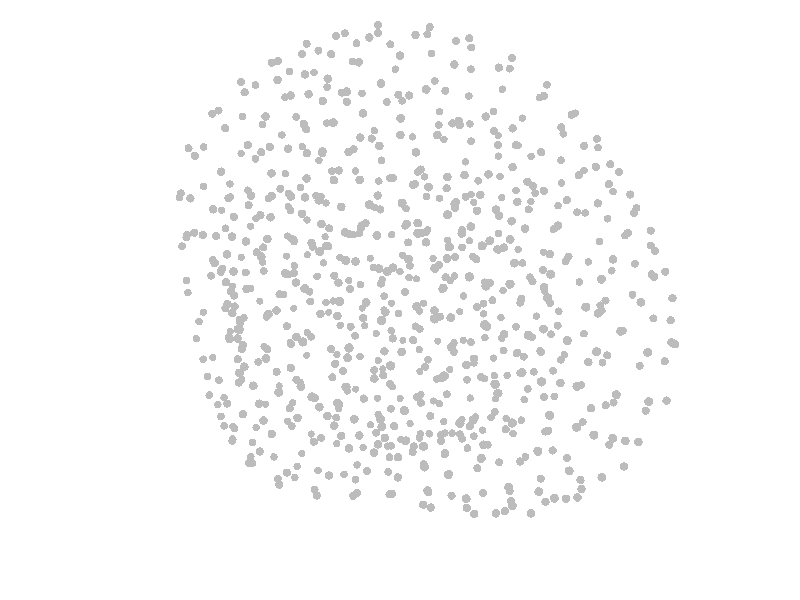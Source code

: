 #include "colors.inc"
background { rgb <1, 1, 1> }
camera {location <-0, -0, 10>up <0,1,0> right <-1.33,0,0> angle 28look_at <0, 0, 0> }
sphere { <1.26979, 0.705384, 0.248104>, 0.025 texture {  pigment { rgb <0.5, 0.5, 0.5>} } }
sphere { <1.19124, 0.812418, 0.236278>, 0.025 texture {  pigment { rgb <0.5, 0.5, 0.5>} } }
sphere { <1.0762, 0.75346, 0.347623>, 0.025 texture {  pigment { rgb <0.5, 0.5, 0.5>} } }
sphere { <1.41852, 0.651759, 0.111491>, 0.025 texture {  pigment { rgb <0.5, 0.5, 0.5>} } }
sphere { <1.29658, 0.839238, 0.105269>, 0.025 texture {  pigment { rgb <0.5, 0.5, 0.5>} } }
sphere { <1.49414, 0.582271, -0.137437>, 0.025 texture {  pigment { rgb <0.5, 0.5, 0.5>} } }
sphere { <1.37993, 0.808606, -0.105208>, 0.025 texture {  pigment { rgb <0.5, 0.5, 0.5>} } }
sphere { <1.45595, 0.417535, -0.377235>, 0.025 texture {  pigment { rgb <0.5, 0.5, 0.5>} } }
sphere { <1.38222, 0.704951, -0.40546>, 0.025 texture {  pigment { rgb <0.5, 0.5, 0.5>} } }
sphere { <1.36011, 0.53405, -0.511934>, 0.025 texture {  pigment { rgb <0.5, 0.5, 0.5>} } }
sphere { <1.18318, 0.579507, 0.401069>, 0.025 texture {  pigment { rgb <0.5, 0.5, 0.5>} } }
sphere { <0.99654, 0.5979, 0.417691>, 0.025 texture {  pigment { rgb <0.5, 0.5, 0.5>} } }
sphere { <0.932787, 0.439782, 0.53135>, 0.025 texture {  pigment { rgb <0.5, 0.5, 0.5>} } }
sphere { <1.41218, 0.526965, 0.319626>, 0.025 texture {  pigment { rgb <0.5, 0.5, 0.5>} } }
sphere { <1.54631, 0.428989, 0.105206>, 0.025 texture {  pigment { rgb <0.5, 0.5, 0.5>} } }
sphere { <1.58155, 0.344697, -0.117317>, 0.025 texture {  pigment { rgb <0.5, 0.5, 0.5>} } }
sphere { <1.50712, 0.232639, -0.293309>, 0.025 texture {  pigment { rgb <0.5, 0.5, 0.5>} } }
sphere { <1.38234, 0.191747, -0.47807>, 0.025 texture {  pigment { rgb <0.5, 0.5, 0.5>} } }
sphere { <1.31275, 0.386098, -0.565963>, 0.025 texture {  pigment { rgb <0.5, 0.5, 0.5>} } }
sphere { <1.24204, 0.252075, -0.578263>, 0.025 texture {  pigment { rgb <0.5, 0.5, 0.5>} } }
sphere { <1.34155, 0.394228, 0.547802>, 0.025 texture {  pigment { rgb <0.5, 0.5, 0.5>} } }
sphere { <1.22804, 0.234594, 0.753858>, 0.025 texture {  pigment { rgb <0.5, 0.5, 0.5>} } }
sphere { <1.52906, 0.295694, 0.377768>, 0.025 texture {  pigment { rgb <0.5, 0.5, 0.5>} } }
sphere { <1.62473, 0.173688, 0.176693>, 0.025 texture {  pigment { rgb <0.5, 0.5, 0.5>} } }
sphere { <1.58942, 0.163257, -0.137827>, 0.025 texture {  pigment { rgb <0.5, 0.5, 0.5>} } }
sphere { <1.49621, 0.0337409, -0.32494>, 0.025 texture {  pigment { rgb <0.5, 0.5, 0.5>} } }
sphere { <1.30628, -0.0345012, -0.467653>, 0.025 texture {  pigment { rgb <0.5, 0.5, 0.5>} } }
sphere { <1.18068, 0.11891, -0.561654>, 0.025 texture {  pigment { rgb <0.5, 0.5, 0.5>} } }
sphere { <1.48128, 0.136185, 0.639169>, 0.025 texture {  pigment { rgb <0.5, 0.5, 0.5>} } }
sphere { <1.36919, -0.012939, 0.88159>, 0.025 texture {  pigment { rgb <0.5, 0.5, 0.5>} } }
sphere { <1.62721, 0.0102489, 0.415912>, 0.025 texture {  pigment { rgb <0.5, 0.5, 0.5>} } }
sphere { <1.66042, -0.124359, 0.155742>, 0.025 texture {  pigment { rgb <0.5, 0.5, 0.5>} } }
sphere { <1.60092, -0.11648, -0.136493>, 0.025 texture {  pigment { rgb <0.5, 0.5, 0.5>} } }
sphere { <1.43454, -0.198669, -0.325615>, 0.025 texture {  pigment { rgb <0.5, 0.5, 0.5>} } }
sphere { <1.19552, -0.219506, -0.430364>, 0.025 texture {  pigment { rgb <0.5, 0.5, 0.5>} } }
sphere { <1.03978, -0.0737702, -0.512075>, 0.025 texture {  pigment { rgb <0.5, 0.5, 0.5>} } }
sphere { <1.58121, -0.24743, 0.655506>, 0.025 texture {  pigment { rgb <0.5, 0.5, 0.5>} } }
sphere { <1.3984, -0.297096, 0.93844>, 0.025 texture {  pigment { rgb <0.5, 0.5, 0.5>} } }
sphere { <1.65106, -0.266981, 0.365494>, 0.025 texture {  pigment { rgb <0.5, 0.5, 0.5>} } }
sphere { <1.62986, -0.378541, 0.118166>, 0.025 texture {  pigment { rgb <0.5, 0.5, 0.5>} } }
sphere { <1.51701, -0.417867, -0.155603>, 0.025 texture {  pigment { rgb <0.5, 0.5, 0.5>} } }
sphere { <1.30772, -0.406142, -0.358393>, 0.025 texture {  pigment { rgb <0.5, 0.5, 0.5>} } }
sphere { <1.07054, -0.357723, -0.446838>, 0.025 texture {  pigment { rgb <0.5, 0.5, 0.5>} } }
sphere { <0.987265, -0.224123, -0.492387>, 0.025 texture {  pigment { rgb <0.5, 0.5, 0.5>} } }
sphere { <1.42402, -0.583364, 0.813494>, 0.025 texture {  pigment { rgb <0.5, 0.5, 0.5>} } }
sphere { <1.5903, -0.601951, 0.431585>, 0.025 texture {  pigment { rgb <0.5, 0.5, 0.5>} } }
sphere { <1.39389, -0.831786, 0.615332>, 0.025 texture {  pigment { rgb <0.5, 0.5, 0.5>} } }
sphere { <1.52581, -0.689456, 0.0358508>, 0.025 texture {  pigment { rgb <0.5, 0.5, 0.5>} } }
sphere { <1.36166, -0.65586, -0.228889>, 0.025 texture {  pigment { rgb <0.5, 0.5, 0.5>} } }
sphere { <1.17655, -0.55357, -0.411882>, 0.025 texture {  pigment { rgb <0.5, 0.5, 0.5>} } }
sphere { <0.925678, -0.342699, -0.506639>, 0.025 texture {  pigment { rgb <0.5, 0.5, 0.5>} } }
sphere { <0.999468, -0.463501, -0.474605>, 0.025 texture {  pigment { rgb <0.5, 0.5, 0.5>} } }
sphere { <1.35166, -1.0069, 0.31957>, 0.025 texture {  pigment { rgb <0.5, 0.5, 0.5>} } }
sphere { <1.31628, -0.913155, -0.0920869>, 0.025 texture {  pigment { rgb <0.5, 0.5, 0.5>} } }
sphere { <1.17707, -0.788261, -0.33919>, 0.025 texture {  pigment { rgb <0.5, 0.5, 0.5>} } }
sphere { <1.0061, -0.630052, -0.462644>, 0.025 texture {  pigment { rgb <0.5, 0.5, 0.5>} } }
sphere { <1.12305, 0.943778, 0.207446>, 0.025 texture {  pigment { rgb <0.5, 0.5, 0.5>} } }
sphere { <0.98536, 1.05773, 0.203112>, 0.025 texture {  pigment { rgb <0.5, 0.5, 0.5>} } }
sphere { <0.851893, 0.893828, 0.322876>, 0.025 texture {  pigment { rgb <0.5, 0.5, 0.5>} } }
sphere { <1.23328, 1.01221, -0.0494089>, 0.025 texture {  pigment { rgb <0.5, 0.5, 0.5>} } }
sphere { <1.06312, 1.1505, 0.0579093>, 0.025 texture {  pigment { rgb <0.5, 0.5, 0.5>} } }
sphere { <1.27228, 0.981846, -0.307908>, 0.025 texture {  pigment { rgb <0.5, 0.5, 0.5>} } }
sphere { <1.11569, 1.19229, -0.225486>, 0.025 texture {  pigment { rgb <0.5, 0.5, 0.5>} } }
sphere { <1.21591, 0.857912, -0.59955>, 0.025 texture {  pigment { rgb <0.5, 0.5, 0.5>} } }
sphere { <1.07522, 1.09761, -0.566455>, 0.025 texture {  pigment { rgb <0.5, 0.5, 0.5>} } }
sphere { <1.07365, 0.93474, -0.698284>, 0.025 texture {  pigment { rgb <0.5, 0.5, 0.5>} } }
sphere { <0.859355, 0.654307, 0.41491>, 0.025 texture {  pigment { rgb <0.5, 0.5, 0.5>} } }
sphere { <0.760672, 0.707544, 0.423196>, 0.025 texture {  pigment { rgb <0.5, 0.5, 0.5>} } }
sphere { <0.693309, 0.581855, 0.515705>, 0.025 texture {  pigment { rgb <0.5, 0.5, 0.5>} } }
sphere { <1.23397, 0.581548, -0.694532>, 0.025 texture {  pigment { rgb <0.5, 0.5, 0.5>} } }
sphere { <1.084, 0.78779, -0.779316>, 0.025 texture {  pigment { rgb <0.5, 0.5, 0.5>} } }
sphere { <1.06668, 0.63716, -0.827603>, 0.025 texture {  pigment { rgb <0.5, 0.5, 0.5>} } }
sphere { <0.729682, 0.417727, 0.623243>, 0.025 texture {  pigment { rgb <0.5, 0.5, 0.5>} } }
sphere { <0.652097, 0.461149, 0.629062>, 0.025 texture {  pigment { rgb <0.5, 0.5, 0.5>} } }
sphere { <0.634424, 0.349473, 0.763644>, 0.025 texture {  pigment { rgb <0.5, 0.5, 0.5>} } }
sphere { <1.12297, 0.286147, -0.708751>, 0.025 texture {  pigment { rgb <0.5, 0.5, 0.5>} } }
sphere { <1.03708, 0.478182, -0.850931>, 0.025 texture {  pigment { rgb <0.5, 0.5, 0.5>} } }
sphere { <0.96898, 0.323357, -0.830331>, 0.025 texture {  pigment { rgb <0.5, 0.5, 0.5>} } }
sphere { <0.865336, 0.265485, 0.73632>, 0.025 texture {  pigment { rgb <0.5, 0.5, 0.5>} } }
sphere { <0.846744, 0.144593, 0.981532>, 0.025 texture {  pigment { rgb <0.5, 0.5, 0.5>} } }
sphere { <0.956265, 0.0591764, -0.610739>, 0.025 texture {  pigment { rgb <0.5, 0.5, 0.5>} } }
sphere { <0.868712, 0.153195, -0.730641>, 0.025 texture {  pigment { rgb <0.5, 0.5, 0.5>} } }
sphere { <1.13314, 0.11726, 0.972309>, 0.025 texture {  pigment { rgb <0.5, 0.5, 0.5>} } }
sphere { <1.02489, -0.0389132, 1.15037>, 0.025 texture {  pigment { rgb <0.5, 0.5, 0.5>} } }
sphere { <0.898495, -0.107002, -0.567021>, 0.025 texture {  pigment { rgb <0.5, 0.5, 0.5>} } }
sphere { <0.79934, -0.0190785, -0.670944>, 0.025 texture {  pigment { rgb <0.5, 0.5, 0.5>} } }
sphere { <1.22907, -0.174548, 1.07067>, 0.025 texture {  pigment { rgb <0.5, 0.5, 0.5>} } }
sphere { <1.07829, -0.284633, 1.19835>, 0.025 texture {  pigment { rgb <0.5, 0.5, 0.5>} } }
sphere { <0.86885, -0.244726, -0.548858>, 0.025 texture {  pigment { rgb <0.5, 0.5, 0.5>} } }
sphere { <0.768907, -0.178096, -0.632454>, 0.025 texture {  pigment { rgb <0.5, 0.5, 0.5>} } }
sphere { <1.20107, -0.527313, 1.08994>, 0.025 texture {  pigment { rgb <0.5, 0.5, 0.5>} } }
sphere { <1.29603, -0.812412, 0.770983>, 0.025 texture {  pigment { rgb <0.5, 0.5, 0.5>} } }
sphere { <1.20313, -0.783369, 0.93103>, 0.025 texture {  pigment { rgb <0.5, 0.5, 0.5>} } }
sphere { <0.878794, -0.473166, -0.534143>, 0.025 texture {  pigment { rgb <0.5, 0.5, 0.5>} } }
sphere { <0.774486, -0.346352, -0.600182>, 0.025 texture {  pigment { rgb <0.5, 0.5, 0.5>} } }
sphere { <0.792881, -0.482825, -0.59044>, 0.025 texture {  pigment { rgb <0.5, 0.5, 0.5>} } }
sphere { <1.16783, -1.02898, 0.714857>, 0.025 texture {  pigment { rgb <0.5, 0.5, 0.5>} } }
sphere { <1.10297, -1.15094, 0.255437>, 0.025 texture {  pigment { rgb <0.5, 0.5, 0.5>} } }
sphere { <1.05602, -1.17789, 0.454719>, 0.025 texture {  pigment { rgb <0.5, 0.5, 0.5>} } }
sphere { <1.11994, -1.11965, 0.0443225>, 0.025 texture {  pigment { rgb <0.5, 0.5, 0.5>} } }
sphere { <1.0639, -1.0099, -0.22611>, 0.025 texture {  pigment { rgb <0.5, 0.5, 0.5>} } }
sphere { <0.945165, -0.860058, -0.451973>, 0.025 texture {  pigment { rgb <0.5, 0.5, 0.5>} } }
sphere { <0.819878, -0.658484, -0.582014>, 0.025 texture {  pigment { rgb <0.5, 0.5, 0.5>} } }
sphere { <0.79697, -0.791575, -0.53936>, 0.025 texture {  pigment { rgb <0.5, 0.5, 0.5>} } }
sphere { <0.88848, -1.23549, 0.20379>, 0.025 texture {  pigment { rgb <0.5, 0.5, 0.5>} } }
sphere { <0.886013, -1.12743, -0.0964082>, 0.025 texture {  pigment { rgb <0.5, 0.5, 0.5>} } }
sphere { <0.807807, -1.01238, -0.334207>, 0.025 texture {  pigment { rgb <0.5, 0.5, 0.5>} } }
sphere { <0.740141, -0.87578, -0.496373>, 0.025 texture {  pigment { rgb <0.5, 0.5, 0.5>} } }
sphere { <0.876958, 1.24751, 0.222508>, 0.025 texture {  pigment { rgb <0.5, 0.5, 0.5>} } }
sphere { <0.59573, 1.40305, 0.336637>, 0.025 texture {  pigment { rgb <0.5, 0.5, 0.5>} } }
sphere { <0.674575, 1.03104, 0.389426>, 0.025 texture {  pigment { rgb <0.5, 0.5, 0.5>} } }
sphere { <0.926446, 1.36075, -0.112713>, 0.025 texture {  pigment { rgb <0.5, 0.5, 0.5>} } }
sphere { <0.698914, 1.51227, 0.00544864>, 0.025 texture {  pigment { rgb <0.5, 0.5, 0.5>} } }
sphere { <0.908278, 1.31895, -0.42386>, 0.025 texture {  pigment { rgb <0.5, 0.5, 0.5>} } }
sphere { <0.704988, 1.48976, -0.303586>, 0.025 texture {  pigment { rgb <0.5, 0.5, 0.5>} } }
sphere { <0.814649, 1.21275, -0.676459>, 0.025 texture {  pigment { rgb <0.5, 0.5, 0.5>} } }
sphere { <0.673353, 1.3897, -0.553341>, 0.025 texture {  pigment { rgb <0.5, 0.5, 0.5>} } }
sphere { <0.623054, 1.26098, -0.701066>, 0.025 texture {  pigment { rgb <0.5, 0.5, 0.5>} } }
sphere { <0.671407, 0.794163, 0.430511>, 0.025 texture {  pigment { rgb <0.5, 0.5, 0.5>} } }
sphere { <0.58362, 0.92486, 0.446994>, 0.025 texture {  pigment { rgb <0.5, 0.5, 0.5>} } }
sphere { <0.521427, 0.742544, 0.539933>, 0.025 texture {  pigment { rgb <0.5, 0.5, 0.5>} } }
sphere { <0.884963, 0.972327, -0.829761>, 0.025 texture {  pigment { rgb <0.5, 0.5, 0.5>} } }
sphere { <0.662522, 1.11224, -0.820846>, 0.025 texture {  pigment { rgb <0.5, 0.5, 0.5>} } }
sphere { <0.666972, 0.979266, -0.891909>, 0.025 texture {  pigment { rgb <0.5, 0.5, 0.5>} } }
sphere { <0.560195, 0.528388, 0.638487>, 0.025 texture {  pigment { rgb <0.5, 0.5, 0.5>} } }
sphere { <0.467301, 0.614029, 0.656081>, 0.025 texture {  pigment { rgb <0.5, 0.5, 0.5>} } }
sphere { <0.443036, 0.514439, 0.766442>, 0.025 texture {  pigment { rgb <0.5, 0.5, 0.5>} } }
sphere { <0.893158, 0.674247, -0.944613>, 0.025 texture {  pigment { rgb <0.5, 0.5, 0.5>} } }
sphere { <0.68285, 0.845313, -0.956948>, 0.025 texture {  pigment { rgb <0.5, 0.5, 0.5>} } }
sphere { <0.696428, 0.703808, -0.994344>, 0.025 texture {  pigment { rgb <0.5, 0.5, 0.5>} } }
sphere { <0.508, 0.335316, 0.931342>, 0.025 texture {  pigment { rgb <0.5, 0.5, 0.5>} } }
sphere { <0.398758, 0.413292, 0.977439>, 0.025 texture {  pigment { rgb <0.5, 0.5, 0.5>} } }
sphere { <0.450749, 0.297379, 1.20531>, 0.025 texture {  pigment { rgb <0.5, 0.5, 0.5>} } }
sphere { <0.807895, 0.34666, -0.974806>, 0.025 texture {  pigment { rgb <0.5, 0.5, 0.5>} } }
sphere { <0.679416, 0.576472, -1.02269>, 0.025 texture {  pigment { rgb <0.5, 0.5, 0.5>} } }
sphere { <0.482938, 0.410845, -1.11585>, 0.025 texture {  pigment { rgb <0.5, 0.5, 0.5>} } }
sphere { <0.638328, 0.206693, 1.04148>, 0.025 texture {  pigment { rgb <0.5, 0.5, 0.5>} } }
sphere { <0.593051, 0.0857919, 1.34786>, 0.025 texture {  pigment { rgb <0.5, 0.5, 0.5>} } }
sphere { <0.695441, 0.0640981, -0.82393>, 0.025 texture {  pigment { rgb <0.5, 0.5, 0.5>} } }
sphere { <0.583497, 0.12448, -1.07141>, 0.025 texture {  pigment { rgb <0.5, 0.5, 0.5>} } }
sphere { <0.805957, 0.0113551, 1.24585>, 0.025 texture {  pigment { rgb <0.5, 0.5, 0.5>} } }
sphere { <0.687141, -0.188934, 1.40941>, 0.025 texture {  pigment { rgb <0.5, 0.5, 0.5>} } }
sphere { <0.675303, -0.11794, -0.738642>, 0.025 texture {  pigment { rgb <0.5, 0.5, 0.5>} } }
sphere { <0.568414, -0.0944241, -0.887468>, 0.025 texture {  pigment { rgb <0.5, 0.5, 0.5>} } }
sphere { <0.906869, -0.221281, 1.2995>, 0.025 texture {  pigment { rgb <0.5, 0.5, 0.5>} } }
sphere { <0.761511, -0.441578, 1.36754>, 0.025 texture {  pigment { rgb <0.5, 0.5, 0.5>} } }
sphere { <0.677568, -0.255999, -0.694782>, 0.025 texture {  pigment { rgb <0.5, 0.5, 0.5>} } }
sphere { <0.572783, -0.255258, -0.817039>, 0.025 texture {  pigment { rgb <0.5, 0.5, 0.5>} } }
sphere { <0.965379, -0.471703, 1.25449>, 0.025 texture {  pigment { rgb <0.5, 0.5, 0.5>} } }
sphere { <1.08155, -0.755617, 1.05431>, 0.025 texture {  pigment { rgb <0.5, 0.5, 0.5>} } }
sphere { <0.971751, -0.70252, 1.16868>, 0.025 texture {  pigment { rgb <0.5, 0.5, 0.5>} } }
sphere { <0.712103, -0.501635, -0.657698>, 0.025 texture {  pigment { rgb <0.5, 0.5, 0.5>} } }
sphere { <0.626174, -0.390062, -0.735491>, 0.025 texture {  pigment { rgb <0.5, 0.5, 0.5>} } }
sphere { <0.630467, -0.507468, -0.727904>, 0.025 texture {  pigment { rgb <0.5, 0.5, 0.5>} } }
sphere { <0.947638, -0.959839, 1.01516>, 0.025 texture {  pigment { rgb <0.5, 0.5, 0.5>} } }
sphere { <0.969344, -1.16464, 0.631528>, 0.025 texture {  pigment { rgb <0.5, 0.5, 0.5>} } }
sphere { <0.886541, -1.1413, 0.790712>, 0.025 texture {  pigment { rgb <0.5, 0.5, 0.5>} } }
sphere { <0.70366, -0.788107, -0.630564>, 0.025 texture {  pigment { rgb <0.5, 0.5, 0.5>} } }
sphere { <0.640494, -0.662522, -0.748387>, 0.025 texture {  pigment { rgb <0.5, 0.5, 0.5>} } }
sphere { <0.607389, -0.785141, -0.702198>, 0.025 texture {  pigment { rgb <0.5, 0.5, 0.5>} } }
sphere { <0.770517, -1.25854, 0.55775>, 0.025 texture {  pigment { rgb <0.5, 0.5, 0.5>} } }
sphere { <0.681119, -1.23458, 0.163936>, 0.025 texture {  pigment { rgb <0.5, 0.5, 0.5>} } }
sphere { <0.633615, -1.28029, 0.301576>, 0.025 texture {  pigment { rgb <0.5, 0.5, 0.5>} } }
sphere { <0.68227, -1.19191, 0.013391>, 0.025 texture {  pigment { rgb <0.5, 0.5, 0.5>} } }
sphere { <0.628927, -1.03363, -0.186168>, 0.025 texture {  pigment { rgb <0.5, 0.5, 0.5>} } }
sphere { <0.569318, -0.940584, -0.397383>, 0.025 texture {  pigment { rgb <0.5, 0.5, 0.5>} } }
sphere { <0.546407, -0.86369, -0.614636>, 0.025 texture {  pigment { rgb <0.5, 0.5, 0.5>} } }
sphere { <0.483261, -0.892886, -0.497923>, 0.025 texture {  pigment { rgb <0.5, 0.5, 0.5>} } }
sphere { <0.509011, -1.18744, 0.149866>, 0.025 texture {  pigment { rgb <0.5, 0.5, 0.5>} } }
sphere { <0.485499, -1.05845, -0.0664009>, 0.025 texture {  pigment { rgb <0.5, 0.5, 0.5>} } }
sphere { <0.431371, -0.950147, -0.264732>, 0.025 texture {  pigment { rgb <0.5, 0.5, 0.5>} } }
sphere { <0.404096, -0.903992, -0.423005>, 0.025 texture {  pigment { rgb <0.5, 0.5, 0.5>} } }
sphere { <0.508078, 1.09055, 0.485602>, 0.025 texture {  pigment { rgb <0.5, 0.5, 0.5>} } }
sphere { <0.31942, 1.38901, 0.559938>, 0.025 texture {  pigment { rgb <0.5, 0.5, 0.5>} } }
sphere { <0.350258, 1.02514, 0.62606>, 0.025 texture {  pigment { rgb <0.5, 0.5, 0.5>} } }
sphere { <0.338008, 1.56605, 0.326212>, 0.025 texture {  pigment { rgb <0.5, 0.5, 0.5>} } }
sphere { <0.427431, 1.61994, 0.0953848>, 0.025 texture {  pigment { rgb <0.5, 0.5, 0.5>} } }
sphere { <0.453535, 1.61256, -0.221651>, 0.025 texture {  pigment { rgb <0.5, 0.5, 0.5>} } }
sphere { <0.463641, 1.51233, -0.483828>, 0.025 texture {  pigment { rgb <0.5, 0.5, 0.5>} } }
sphere { <0.470022, 1.18703, -0.787266>, 0.025 texture {  pigment { rgb <0.5, 0.5, 0.5>} } }
sphere { <0.457928, 1.35984, -0.670897>, 0.025 texture {  pigment { rgb <0.5, 0.5, 0.5>} } }
sphere { <0.264384, 1.26375, -0.74151>, 0.025 texture {  pigment { rgb <0.5, 0.5, 0.5>} } }
sphere { <0.374442, 0.726508, 0.684842>, 0.025 texture {  pigment { rgb <0.5, 0.5, 0.5>} } }
sphere { <0.213844, 0.949215, 0.786159>, 0.025 texture {  pigment { rgb <0.5, 0.5, 0.5>} } }
sphere { <0.26929, 0.703333, 0.852106>, 0.025 texture {  pigment { rgb <0.5, 0.5, 0.5>} } }
sphere { <0.445786, 0.940754, -0.900944>, 0.025 texture {  pigment { rgb <0.5, 0.5, 0.5>} } }
sphere { <0.296056, 1.08556, -0.815968>, 0.025 texture {  pigment { rgb <0.5, 0.5, 0.5>} } }
sphere { <0.16572, 0.830832, -0.791371>, 0.025 texture {  pigment { rgb <0.5, 0.5, 0.5>} } }
sphere { <0.309194, 0.542109, 0.949583>, 0.025 texture {  pigment { rgb <0.5, 0.5, 0.5>} } }
sphere { <0.159124, 0.632766, 1.02852>, 0.025 texture {  pigment { rgb <0.5, 0.5, 0.5>} } }
sphere { <0.262118, 0.47034, 1.17279>, 0.025 texture {  pigment { rgb <0.5, 0.5, 0.5>} } }
sphere { <0.504942, 0.670599, -0.99361>, 0.025 texture {  pigment { rgb <0.5, 0.5, 0.5>} } }
sphere { <0.267206, 0.689289, -0.854049>, 0.025 texture {  pigment { rgb <0.5, 0.5, 0.5>} } }
sphere { <0.188989, 0.478984, -0.917744>, 0.025 texture {  pigment { rgb <0.5, 0.5, 0.5>} } }
sphere { <0.26632, 0.288241, 1.32297>, 0.025 texture {  pigment { rgb <0.5, 0.5, 0.5>} } }
sphere { <0.228074, 0.287931, -1.0789>, 0.025 texture {  pigment { rgb <0.5, 0.5, 0.5>} } }
sphere { <0.371202, 0.123893, 1.42505>, 0.025 texture {  pigment { rgb <0.5, 0.5, 0.5>} } }
sphere { <0.349587, 0.133731, -1.20089>, 0.025 texture {  pigment { rgb <0.5, 0.5, 0.5>} } }
sphere { <0.44936, -0.131809, 1.48529>, 0.025 texture {  pigment { rgb <0.5, 0.5, 0.5>} } }
sphere { <0.415548, -0.0811287, -1.18299>, 0.025 texture {  pigment { rgb <0.5, 0.5, 0.5>} } }
sphere { <0.506262, -0.449864, 1.45783>, 0.025 texture {  pigment { rgb <0.5, 0.5, 0.5>} } }
sphere { <0.436576, -0.278786, -1.07099>, 0.025 texture {  pigment { rgb <0.5, 0.5, 0.5>} } }
sphere { <0.813688, -0.628518, 1.2811>, 0.025 texture {  pigment { rgb <0.5, 0.5, 0.5>} } }
sphere { <0.604638, -0.664025, 1.3592>, 0.025 texture {  pigment { rgb <0.5, 0.5, 0.5>} } }
sphere { <0.570287, -0.532341, -0.821178>, 0.025 texture {  pigment { rgb <0.5, 0.5, 0.5>} } }
sphere { <0.503773, -0.429299, -0.908381>, 0.025 texture {  pigment { rgb <0.5, 0.5, 0.5>} } }
sphere { <0.755608, -0.830905, 1.20941>, 0.025 texture {  pigment { rgb <0.5, 0.5, 0.5>} } }
sphere { <0.784936, -1.08677, 0.928496>, 0.025 texture {  pigment { rgb <0.5, 0.5, 0.5>} } }
sphere { <0.607002, -1.04769, 1.04102>, 0.025 texture {  pigment { rgb <0.5, 0.5, 0.5>} } }
sphere { <0.508291, -0.787877, -0.796115>, 0.025 texture {  pigment { rgb <0.5, 0.5, 0.5>} } }
sphere { <0.480027, -0.672619, -0.978488>, 0.025 texture {  pigment { rgb <0.5, 0.5, 0.5>} } }
sphere { <0.420099, -0.812642, -0.893067>, 0.025 texture {  pigment { rgb <0.5, 0.5, 0.5>} } }
sphere { <0.644467, -1.18217, 0.806392>, 0.025 texture {  pigment { rgb <0.5, 0.5, 0.5>} } }
sphere { <0.569974, -1.27234, 0.455829>, 0.025 texture {  pigment { rgb <0.5, 0.5, 0.5>} } }
sphere { <0.434737, -1.25625, 0.599286>, 0.025 texture {  pigment { rgb <0.5, 0.5, 0.5>} } }
sphere { <0.394578, -0.887004, -0.577481>, 0.025 texture {  pigment { rgb <0.5, 0.5, 0.5>} } }
sphere { <0.349439, -0.894499, -0.75012>, 0.025 texture {  pigment { rgb <0.5, 0.5, 0.5>} } }
sphere { <0.296506, -0.882677, -0.615919>, 0.025 texture {  pigment { rgb <0.5, 0.5, 0.5>} } }
sphere { <0.4012, -1.25409, 0.34631>, 0.025 texture {  pigment { rgb <0.5, 0.5, 0.5>} } }
sphere { <0.31538, -1.20096, 0.177201>, 0.025 texture {  pigment { rgb <0.5, 0.5, 0.5>} } }
sphere { <0.305848, -1.0866, 0.00240439>, 0.025 texture {  pigment { rgb <0.5, 0.5, 0.5>} } }
sphere { <0.286026, -0.974411, -0.18466>, 0.025 texture {  pigment { rgb <0.5, 0.5, 0.5>} } }
sphere { <0.264729, -0.913314, -0.35994>, 0.025 texture {  pigment { rgb <0.5, 0.5, 0.5>} } }
sphere { <0.267213, -0.886714, -0.519688>, 0.025 texture {  pigment { rgb <0.5, 0.5, 0.5>} } }
sphere { <0.000587957, 1.43276, 0.616961>, 0.025 texture {  pigment { rgb <0.5, 0.5, 0.5>} } }
sphere { <0.151742, 1.21879, 0.737458>, 0.025 texture {  pigment { rgb <0.5, 0.5, 0.5>} } }
sphere { <0.0930243, 1.58922, 0.397495>, 0.025 texture {  pigment { rgb <0.5, 0.5, 0.5>} } }
sphere { <0.182055, 1.67893, 0.15514>, 0.025 texture {  pigment { rgb <0.5, 0.5, 0.5>} } }
sphere { <0.173166, 1.68729, -0.163574>, 0.025 texture {  pigment { rgb <0.5, 0.5, 0.5>} } }
sphere { <0.203824, 1.60443, -0.421126>, 0.025 texture {  pigment { rgb <0.5, 0.5, 0.5>} } }
sphere { <0.230847, 1.4536, -0.62277>, 0.025 texture {  pigment { rgb <0.5, 0.5, 0.5>} } }
sphere { <0.0144663, 1.33332, -0.719461>, 0.025 texture {  pigment { rgb <0.5, 0.5, 0.5>} } }
sphere { <0.00370084, 1.04034, 0.8313>, 0.025 texture {  pigment { rgb <0.5, 0.5, 0.5>} } }
sphere { <0.0904014, 0.839138, 0.914782>, 0.025 texture {  pigment { rgb <0.5, 0.5, 0.5>} } }
sphere { <0.0834224, 1.09868, -0.775288>, 0.025 texture {  pigment { rgb <0.5, 0.5, 0.5>} } }
sphere { <-0.0688361, 0.819572, -0.762443>, 0.025 texture {  pigment { rgb <0.5, 0.5, 0.5>} } }
sphere { <-0.0426149, 0.688538, 0.96777>, 0.025 texture {  pigment { rgb <0.5, 0.5, 0.5>} } }
sphere { <0.0116955, 0.537311, 1.13166>, 0.025 texture {  pigment { rgb <0.5, 0.5, 0.5>} } }
sphere { <0.0409467, 0.617214, -0.82052>, 0.025 texture {  pigment { rgb <0.5, 0.5, 0.5>} } }
sphere { <-0.0566164, 0.445062, -0.895521>, 0.025 texture {  pigment { rgb <0.5, 0.5, 0.5>} } }
sphere { <0.0965118, 0.362812, 1.29915>, 0.025 texture {  pigment { rgb <0.5, 0.5, 0.5>} } }
sphere { <0.0180356, 0.307558, -1.00123>, 0.025 texture {  pigment { rgb <0.5, 0.5, 0.5>} } }
sphere { <0.186632, 0.170376, 1.42802>, 0.025 texture {  pigment { rgb <0.5, 0.5, 0.5>} } }
sphere { <0.114514, 0.147563, -1.20296>, 0.025 texture {  pigment { rgb <0.5, 0.5, 0.5>} } }
sphere { <0.183268, -0.0997237, 1.50753>, 0.025 texture {  pigment { rgb <0.5, 0.5, 0.5>} } }
sphere { <0.138347, -0.080902, -1.35336>, 0.025 texture {  pigment { rgb <0.5, 0.5, 0.5>} } }
sphere { <0.233971, -0.404079, 1.49488>, 0.025 texture {  pigment { rgb <0.5, 0.5, 0.5>} } }
sphere { <0.266311, -0.290337, -1.31091>, 0.025 texture {  pigment { rgb <0.5, 0.5, 0.5>} } }
sphere { <0.321359, -0.663176, 1.39003>, 0.025 texture {  pigment { rgb <0.5, 0.5, 0.5>} } }
sphere { <0.344363, -0.484088, -1.14389>, 0.025 texture {  pigment { rgb <0.5, 0.5, 0.5>} } }
sphere { <0.443426, -0.866585, 1.23887>, 0.025 texture {  pigment { rgb <0.5, 0.5, 0.5>} } }
sphere { <0.268805, -0.978683, 1.03817>, 0.025 texture {  pigment { rgb <0.5, 0.5, 0.5>} } }
sphere { <0.233609, -0.705037, -1.17201>, 0.025 texture {  pigment { rgb <0.5, 0.5, 0.5>} } }
sphere { <0.299935, -0.835246, -0.9856>, 0.025 texture {  pigment { rgb <0.5, 0.5, 0.5>} } }
sphere { <0.378102, -1.13664, 0.843028>, 0.025 texture {  pigment { rgb <0.5, 0.5, 0.5>} } }
sphere { <0.161063, -1.11325, 0.651852>, 0.025 texture {  pigment { rgb <0.5, 0.5, 0.5>} } }
sphere { <0.137101, -0.909707, -0.87795>, 0.025 texture {  pigment { rgb <0.5, 0.5, 0.5>} } }
sphere { <0.193688, -0.889202, -0.635692>, 0.025 texture {  pigment { rgb <0.5, 0.5, 0.5>} } }
sphere { <0.182554, -1.23793, 0.456167>, 0.025 texture {  pigment { rgb <0.5, 0.5, 0.5>} } }
sphere { <0.140263, -1.24673, 0.251384>, 0.025 texture {  pigment { rgb <0.5, 0.5, 0.5>} } }
sphere { <0.17496, -1.18827, 0.105077>, 0.025 texture {  pigment { rgb <0.5, 0.5, 0.5>} } }
sphere { <0.149341, -1.03608, -0.0934702>, 0.025 texture {  pigment { rgb <0.5, 0.5, 0.5>} } }
sphere { <0.0899665, -0.943994, -0.33194>, 0.025 texture {  pigment { rgb <0.5, 0.5, 0.5>} } }
sphere { <0.127234, -0.904274, -0.494645>, 0.025 texture {  pigment { rgb <0.5, 0.5, 0.5>} } }
sphere { <-0.241915, 1.39341, 0.61926>, 0.025 texture {  pigment { rgb <0.5, 0.5, 0.5>} } }
sphere { <-0.1092, 1.25046, 0.753963>, 0.025 texture {  pigment { rgb <0.5, 0.5, 0.5>} } }
sphere { <-0.182689, 1.56925, 0.432935>, 0.025 texture {  pigment { rgb <0.5, 0.5, 0.5>} } }
sphere { <-0.134918, 1.69091, 0.161023>, 0.025 texture {  pigment { rgb <0.5, 0.5, 0.5>} } }
sphere { <-0.138753, 1.69362, -0.154115>, 0.025 texture {  pigment { rgb <0.5, 0.5, 0.5>} } }
sphere { <-0.0625773, 1.64976, -0.326763>, 0.025 texture {  pigment { rgb <0.5, 0.5, 0.5>} } }
sphere { <-0.0307455, 1.52424, -0.571237>, 0.025 texture {  pigment { rgb <0.5, 0.5, 0.5>} } }
sphere { <-0.252841, 1.37961, -0.679761>, 0.025 texture {  pigment { rgb <0.5, 0.5, 0.5>} } }
sphere { <-0.2124, 1.07244, 0.807861>, 0.025 texture {  pigment { rgb <0.5, 0.5, 0.5>} } }
sphere { <-0.118599, 0.878743, 0.870657>, 0.025 texture {  pigment { rgb <0.5, 0.5, 0.5>} } }
sphere { <-0.172269, 1.1405, -0.773254>, 0.025 texture {  pigment { rgb <0.5, 0.5, 0.5>} } }
sphere { <-0.300041, 0.869135, -0.781604>, 0.025 texture {  pigment { rgb <0.5, 0.5, 0.5>} } }
sphere { <-0.229606, 0.687847, 0.833024>, 0.025 texture {  pigment { rgb <0.5, 0.5, 0.5>} } }
sphere { <-0.172707, 0.538983, 0.96393>, 0.025 texture {  pigment { rgb <0.5, 0.5, 0.5>} } }
sphere { <-0.172388, 0.626519, -0.81445>, 0.025 texture {  pigment { rgb <0.5, 0.5, 0.5>} } }
sphere { <-0.31395, 0.445229, -0.928566>, 0.025 texture {  pigment { rgb <0.5, 0.5, 0.5>} } }
sphere { <-0.127401, 0.35703, 1.13607>, 0.025 texture {  pigment { rgb <0.5, 0.5, 0.5>} } }
sphere { <-0.204421, 0.288184, -1.02307>, 0.025 texture {  pigment { rgb <0.5, 0.5, 0.5>} } }
sphere { <-0.069468, 0.153743, 1.37287>, 0.025 texture {  pigment { rgb <0.5, 0.5, 0.5>} } }
sphere { <-0.12313, 0.143632, -1.17757>, 0.025 texture {  pigment { rgb <0.5, 0.5, 0.5>} } }
sphere { <-0.097954, -0.109284, 1.45356>, 0.025 texture {  pigment { rgb <0.5, 0.5, 0.5>} } }
sphere { <-0.114015, -0.0703898, -1.41621>, 0.025 texture {  pigment { rgb <0.5, 0.5, 0.5>} } }
sphere { <-0.0504955, -0.351618, 1.45908>, 0.025 texture {  pigment { rgb <0.5, 0.5, 0.5>} } }
sphere { <0.0208068, -0.287918, -1.41795>, 0.025 texture {  pigment { rgb <0.5, 0.5, 0.5>} } }
sphere { <0.0230254, -0.598041, 1.355>, 0.025 texture {  pigment { rgb <0.5, 0.5, 0.5>} } }
sphere { <0.140404, -0.505524, -1.3304>, 0.025 texture {  pigment { rgb <0.5, 0.5, 0.5>} } }
sphere { <0.128964, -0.805667, 1.19231>, 0.025 texture {  pigment { rgb <0.5, 0.5, 0.5>} } }
sphere { <0.033065, -0.801935, 0.884415>, 0.025 texture {  pigment { rgb <0.5, 0.5, 0.5>} } }
sphere { <0.000499637, -0.695222, -1.31522>, 0.025 texture {  pigment { rgb <0.5, 0.5, 0.5>} } }
sphere { <0.0695919, -0.859655, -1.1203>, 0.025 texture {  pigment { rgb <0.5, 0.5, 0.5>} } }
sphere { <0.141202, -0.961873, 0.792222>, 0.025 texture {  pigment { rgb <0.5, 0.5, 0.5>} } }
sphere { <-0.0117296, -0.923558, 0.599996>, 0.025 texture {  pigment { rgb <0.5, 0.5, 0.5>} } }
sphere { <-0.0852013, -1.00404, -0.998211>, 0.025 texture {  pigment { rgb <0.5, 0.5, 0.5>} } }
sphere { <0.00608273, -0.933397, -0.704727>, 0.025 texture {  pigment { rgb <0.5, 0.5, 0.5>} } }
sphere { <-0.0133557, -1.05424, 0.489508>, 0.025 texture {  pigment { rgb <0.5, 0.5, 0.5>} } }
sphere { <-0.0480044, -1.17217, 0.321047>, 0.025 texture {  pigment { rgb <0.5, 0.5, 0.5>} } }
sphere { <-0.0649667, -1.20213, 0.100026>, 0.025 texture {  pigment { rgb <0.5, 0.5, 0.5>} } }
sphere { <-0.0741692, -1.08773, -0.128326>, 0.025 texture {  pigment { rgb <0.5, 0.5, 0.5>} } }
sphere { <-0.0669802, -1.01029, -0.284184>, 0.025 texture {  pigment { rgb <0.5, 0.5, 0.5>} } }
sphere { <-0.0569118, -0.956239, -0.494578>, 0.025 texture {  pigment { rgb <0.5, 0.5, 0.5>} } }
sphere { <-0.423351, 1.29985, 0.599047>, 0.025 texture {  pigment { rgb <0.5, 0.5, 0.5>} } }
sphere { <-0.309123, 1.21025, 0.704952>, 0.025 texture {  pigment { rgb <0.5, 0.5, 0.5>} } }
sphere { <-0.408038, 1.46316, 0.472265>, 0.025 texture {  pigment { rgb <0.5, 0.5, 0.5>} } }
sphere { <-0.389022, 1.6077, 0.257343>, 0.025 texture {  pigment { rgb <0.5, 0.5, 0.5>} } }
sphere { <-0.344681, 1.67284, -0.0397348>, 0.025 texture {  pigment { rgb <0.5, 0.5, 0.5>} } }
sphere { <-0.278324, 1.64756, -0.269349>, 0.025 texture {  pigment { rgb <0.5, 0.5, 0.5>} } }
sphere { <-0.310972, 1.56305, -0.482878>, 0.025 texture {  pigment { rgb <0.5, 0.5, 0.5>} } }
sphere { <-0.482489, 1.41296, -0.621826>, 0.025 texture {  pigment { rgb <0.5, 0.5, 0.5>} } }
sphere { <-0.386347, 1.0314, 0.691814>, 0.025 texture {  pigment { rgb <0.5, 0.5, 0.5>} } }
sphere { <-0.295422, 0.856623, 0.74633>, 0.025 texture {  pigment { rgb <0.5, 0.5, 0.5>} } }
sphere { <-0.491437, 1.19147, -0.779799>, 0.025 texture {  pigment { rgb <0.5, 0.5, 0.5>} } }
sphere { <-0.548911, 0.948955, -0.870231>, 0.025 texture {  pigment { rgb <0.5, 0.5, 0.5>} } }
sphere { <-0.382487, 0.696336, 0.710458>, 0.025 texture {  pigment { rgb <0.5, 0.5, 0.5>} } }
sphere { <-0.337278, 0.534929, 0.801905>, 0.025 texture {  pigment { rgb <0.5, 0.5, 0.5>} } }
sphere { <-0.502827, 0.659987, -0.898451>, 0.025 texture {  pigment { rgb <0.5, 0.5, 0.5>} } }
sphere { <-0.514643, 0.435473, -1.02188>, 0.025 texture {  pigment { rgb <0.5, 0.5, 0.5>} } }
sphere { <-0.310961, 0.383745, 0.924718>, 0.025 texture {  pigment { rgb <0.5, 0.5, 0.5>} } }
sphere { <-0.416212, 0.293751, -1.08836>, 0.025 texture {  pigment { rgb <0.5, 0.5, 0.5>} } }
sphere { <-0.300676, 0.218925, 1.13285>, 0.025 texture {  pigment { rgb <0.5, 0.5, 0.5>} } }
sphere { <-0.358886, 0.137495, -1.25884>, 0.025 texture {  pigment { rgb <0.5, 0.5, 0.5>} } }
sphere { <-0.325449, -0.00826329, 1.34529>, 0.025 texture {  pigment { rgb <0.5, 0.5, 0.5>} } }
sphere { <-0.269965, -0.0580672, -1.42859>, 0.025 texture {  pigment { rgb <0.5, 0.5, 0.5>} } }
sphere { <-0.273777, -0.257848, 1.38375>, 0.025 texture {  pigment { rgb <0.5, 0.5, 0.5>} } }
sphere { <-0.170354, -0.239753, -1.46613>, 0.025 texture {  pigment { rgb <0.5, 0.5, 0.5>} } }
sphere { <-0.29511, -0.477325, 1.23078>, 0.025 texture {  pigment { rgb <0.5, 0.5, 0.5>} } }
sphere { <-0.122576, -0.49234, -1.43179>, 0.025 texture {  pigment { rgb <0.5, 0.5, 0.5>} } }
sphere { <-0.109259, -0.671334, 0.993688>, 0.025 texture {  pigment { rgb <0.5, 0.5, 0.5>} } }
sphere { <-0.104327, -0.727619, 0.809896>, 0.025 texture {  pigment { rgb <0.5, 0.5, 0.5>} } }
sphere { <-0.159126, -0.69698, -1.36022>, 0.025 texture {  pigment { rgb <0.5, 0.5, 0.5>} } }
sphere { <-0.20686, -0.877179, -1.24706>, 0.025 texture {  pigment { rgb <0.5, 0.5, 0.5>} } }
sphere { <-0.0872511, -0.803009, 0.686263>, 0.025 texture {  pigment { rgb <0.5, 0.5, 0.5>} } }
sphere { <-0.129211, -0.850349, 0.579958>, 0.025 texture {  pigment { rgb <0.5, 0.5, 0.5>} } }
sphere { <-0.254854, -1.01918, -1.0665>, 0.025 texture {  pigment { rgb <0.5, 0.5, 0.5>} } }
sphere { <-0.290383, -1.11814, -0.852774>, 0.025 texture {  pigment { rgb <0.5, 0.5, 0.5>} } }
sphere { <-0.15397, -0.906031, 0.500814>, 0.025 texture {  pigment { rgb <0.5, 0.5, 0.5>} } }
sphere { <-0.197831, -1.02763, 0.377109>, 0.025 texture {  pigment { rgb <0.5, 0.5, 0.5>} } }
sphere { <-0.262522, -1.18501, 0.179498>, 0.025 texture {  pigment { rgb <0.5, 0.5, 0.5>} } }
sphere { <-0.293265, -1.2301, -0.0493721>, 0.025 texture {  pigment { rgb <0.5, 0.5, 0.5>} } }
sphere { <-0.284528, -1.15178, -0.257085>, 0.025 texture {  pigment { rgb <0.5, 0.5, 0.5>} } }
sphere { <-0.366013, -1.14572, -0.512463>, 0.025 texture {  pigment { rgb <0.5, 0.5, 0.5>} } }
sphere { <-0.450417, 1.16327, 0.642065>, 0.025 texture {  pigment { rgb <0.5, 0.5, 0.5>} } }
sphere { <-0.563237, 1.33869, 0.501914>, 0.025 texture {  pigment { rgb <0.5, 0.5, 0.5>} } }
sphere { <-0.536414, 1.21046, 0.583666>, 0.025 texture {  pigment { rgb <0.5, 0.5, 0.5>} } }
sphere { <-0.590668, 1.48842, 0.320136>, 0.025 texture {  pigment { rgb <0.5, 0.5, 0.5>} } }
sphere { <-0.578719, 1.59262, 0.0517674>, 0.025 texture {  pigment { rgb <0.5, 0.5, 0.5>} } }
sphere { <-0.521903, 1.59805, -0.258414>, 0.025 texture {  pigment { rgb <0.5, 0.5, 0.5>} } }
sphere { <-0.56156, 1.48917, -0.474192>, 0.025 texture {  pigment { rgb <0.5, 0.5, 0.5>} } }
sphere { <-0.713837, 1.48024, -0.363372>, 0.025 texture {  pigment { rgb <0.5, 0.5, 0.5>} } }
sphere { <-0.452121, 0.868864, 0.64622>, 0.025 texture {  pigment { rgb <0.5, 0.5, 0.5>} } }
sphere { <-0.563476, 1.03345, 0.605848>, 0.025 texture {  pigment { rgb <0.5, 0.5, 0.5>} } }
sphere { <-0.545483, 0.861908, 0.604674>, 0.025 texture {  pigment { rgb <0.5, 0.5, 0.5>} } }
sphere { <-0.760683, 1.34355, -0.60296>, 0.025 texture {  pigment { rgb <0.5, 0.5, 0.5>} } }
sphere { <-0.659515, 1.03982, -0.848416>, 0.025 texture {  pigment { rgb <0.5, 0.5, 0.5>} } }
sphere { <-0.794275, 1.11195, -0.787591>, 0.025 texture {  pigment { rgb <0.5, 0.5, 0.5>} } }
sphere { <-0.47099, 0.579389, 0.696834>, 0.025 texture {  pigment { rgb <0.5, 0.5, 0.5>} } }
sphere { <-0.545628, 0.711703, 0.623757>, 0.025 texture {  pigment { rgb <0.5, 0.5, 0.5>} } }
sphere { <-0.552508, 0.599351, 0.65215>, 0.025 texture {  pigment { rgb <0.5, 0.5, 0.5>} } }
sphere { <-0.780734, 0.86361, -0.928799>, 0.025 texture {  pigment { rgb <0.5, 0.5, 0.5>} } }
sphere { <-0.638881, 0.551988, -1.03228>, 0.025 texture {  pigment { rgb <0.5, 0.5, 0.5>} } }
sphere { <-0.767845, 0.644282, -1.02677>, 0.025 texture {  pigment { rgb <0.5, 0.5, 0.5>} } }
sphere { <-0.569269, 0.501853, 0.685213>, 0.025 texture {  pigment { rgb <0.5, 0.5, 0.5>} } }
sphere { <-0.451839, 0.437424, 0.777874>, 0.025 texture {  pigment { rgb <0.5, 0.5, 0.5>} } }
sphere { <-0.780731, 0.445703, -1.14036>, 0.025 texture {  pigment { rgb <0.5, 0.5, 0.5>} } }
sphere { <-0.647083, 0.317261, -1.2065>, 0.025 texture {  pigment { rgb <0.5, 0.5, 0.5>} } }
sphere { <-0.455278, 0.275643, 0.90302>, 0.025 texture {  pigment { rgb <0.5, 0.5, 0.5>} } }
sphere { <-0.580931, 0.167774, -1.32129>, 0.025 texture {  pigment { rgb <0.5, 0.5, 0.5>} } }
sphere { <-0.524579, 0.0632186, 1.15362>, 0.025 texture {  pigment { rgb <0.5, 0.5, 0.5>} } }
sphere { <-0.50861, -0.0876416, -1.44305>, 0.025 texture {  pigment { rgb <0.5, 0.5, 0.5>} } }
sphere { <-0.530804, -0.229754, 1.23483>, 0.025 texture {  pigment { rgb <0.5, 0.5, 0.5>} } }
sphere { <-0.369115, -0.343066, -1.48568>, 0.025 texture {  pigment { rgb <0.5, 0.5, 0.5>} } }
sphere { <-0.353874, -0.586456, 0.910743>, 0.025 texture {  pigment { rgb <0.5, 0.5, 0.5>} } }
sphere { <-0.552488, -0.48435, 1.05056>, 0.025 texture {  pigment { rgb <0.5, 0.5, 0.5>} } }
sphere { <-0.502015, -0.552128, 0.870009>, 0.025 texture {  pigment { rgb <0.5, 0.5, 0.5>} } }
sphere { <-0.314791, -0.635833, -1.41048>, 0.025 texture {  pigment { rgb <0.5, 0.5, 0.5>} } }
sphere { <-0.478696, -0.553207, -1.42203>, 0.025 texture {  pigment { rgb <0.5, 0.5, 0.5>} } }
sphere { <-0.567274, -0.764019, -1.32255>, 0.025 texture {  pigment { rgb <0.5, 0.5, 0.5>} } }
sphere { <-0.264886, -0.692539, 0.70741>, 0.025 texture {  pigment { rgb <0.5, 0.5, 0.5>} } }
sphere { <-0.465629, -0.617705, 0.747694>, 0.025 texture {  pigment { rgb <0.5, 0.5, 0.5>} } }
sphere { <-0.423601, -0.679407, 0.641754>, 0.025 texture {  pigment { rgb <0.5, 0.5, 0.5>} } }
sphere { <-0.439553, -0.996766, -1.11392>, 0.025 texture {  pigment { rgb <0.5, 0.5, 0.5>} } }
sphere { <-0.616795, -0.933416, -1.14198>, 0.025 texture {  pigment { rgb <0.5, 0.5, 0.5>} } }
sphere { <-0.670675, -1.0504, -0.960673>, 0.025 texture {  pigment { rgb <0.5, 0.5, 0.5>} } }
sphere { <-0.239525, -0.799472, 0.560798>, 0.025 texture {  pigment { rgb <0.5, 0.5, 0.5>} } }
sphere { <-0.38674, -0.740946, 0.562474>, 0.025 texture {  pigment { rgb <0.5, 0.5, 0.5>} } }
sphere { <-0.347878, -0.806334, 0.497267>, 0.025 texture {  pigment { rgb <0.5, 0.5, 0.5>} } }
sphere { <-0.54907, -1.1446, -0.744431>, 0.025 texture {  pigment { rgb <0.5, 0.5, 0.5>} } }
sphere { <-0.689535, -1.11941, -0.761741>, 0.025 texture {  pigment { rgb <0.5, 0.5, 0.5>} } }
sphere { <-0.693458, -1.17268, -0.572159>, 0.025 texture {  pigment { rgb <0.5, 0.5, 0.5>} } }
sphere { <-0.304412, -0.886918, 0.434311>, 0.025 texture {  pigment { rgb <0.5, 0.5, 0.5>} } }
sphere { <-0.430509, -1.06712, 0.270654>, 0.025 texture {  pigment { rgb <0.5, 0.5, 0.5>} } }
sphere { <-0.514472, -1.21431, 0.060818>, 0.025 texture {  pigment { rgb <0.5, 0.5, 0.5>} } }
sphere { <-0.545768, -1.21591, -0.256614>, 0.025 texture {  pigment { rgb <0.5, 0.5, 0.5>} } }
sphere { <-0.645839, 1.21008, 0.526011>, 0.025 texture {  pigment { rgb <0.5, 0.5, 0.5>} } }
sphere { <-0.732845, 1.32092, 0.397349>, 0.025 texture {  pigment { rgb <0.5, 0.5, 0.5>} } }
sphere { <-0.785453, 1.45858, 0.164875>, 0.025 texture {  pigment { rgb <0.5, 0.5, 0.5>} } }
sphere { <-0.770026, 1.51176, -0.122245>, 0.025 texture {  pigment { rgb <0.5, 0.5, 0.5>} } }
sphere { <-0.657186, 0.891697, 0.567862>, 0.025 texture {  pigment { rgb <0.5, 0.5, 0.5>} } }
sphere { <-0.797389, 1.09132, 0.483499>, 0.025 texture {  pigment { rgb <0.5, 0.5, 0.5>} } }
sphere { <-0.768937, 0.906212, 0.528171>, 0.025 texture {  pigment { rgb <0.5, 0.5, 0.5>} } }
sphere { <-0.941615, 1.26182, 0.277028>, 0.025 texture {  pigment { rgb <0.5, 0.5, 0.5>} } }
sphere { <-0.991031, 1.36289, 0.00333017>, 0.025 texture {  pigment { rgb <0.5, 0.5, 0.5>} } }
sphere { <-0.929538, 1.3858, -0.318025>, 0.025 texture {  pigment { rgb <0.5, 0.5, 0.5>} } }
sphere { <-0.916636, 1.17305, -0.692656>, 0.025 texture {  pigment { rgb <0.5, 0.5, 0.5>} } }
sphere { <-1.03434, 1.20621, -0.526194>, 0.025 texture {  pigment { rgb <0.5, 0.5, 0.5>} } }
sphere { <-0.637898, 0.606492, 0.620167>, 0.025 texture {  pigment { rgb <0.5, 0.5, 0.5>} } }
sphere { <-0.756602, 0.746953, 0.560054>, 0.025 texture {  pigment { rgb <0.5, 0.5, 0.5>} } }
sphere { <-0.752958, 0.611034, 0.592546>, 0.025 texture {  pigment { rgb <0.5, 0.5, 0.5>} } }
sphere { <-1.06427, 0.984442, -0.750372>, 0.025 texture {  pigment { rgb <0.5, 0.5, 0.5>} } }
sphere { <-0.900023, 0.696517, -0.981394>, 0.025 texture {  pigment { rgb <0.5, 0.5, 0.5>} } }
sphere { <-1.03384, 0.748495, -0.903756>, 0.025 texture {  pigment { rgb <0.5, 0.5, 0.5>} } }
sphere { <-0.618264, 0.349636, 0.755688>, 0.025 texture {  pigment { rgb <0.5, 0.5, 0.5>} } }
sphere { <-0.755289, 0.48368, 0.641628>, 0.025 texture {  pigment { rgb <0.5, 0.5, 0.5>} } }
sphere { <-0.768026, 0.354266, 0.7126>, 0.025 texture {  pigment { rgb <0.5, 0.5, 0.5>} } }
sphere { <-1.02814, 0.508769, -1.04436>, 0.025 texture {  pigment { rgb <0.5, 0.5, 0.5>} } }
sphere { <-0.792756, 0.307904, -1.22484>, 0.025 texture {  pigment { rgb <0.5, 0.5, 0.5>} } }
sphere { <-0.95722, 0.264074, -1.19472>, 0.025 texture {  pigment { rgb <0.5, 0.5, 0.5>} } }
sphere { <-0.649047, 0.150911, 0.909113>, 0.025 texture {  pigment { rgb <0.5, 0.5, 0.5>} } }
sphere { <-0.796645, 0.24987, 0.78808>, 0.025 texture {  pigment { rgb <0.5, 0.5, 0.5>} } }
sphere { <-0.785287, 0.178884, -1.29851>, 0.025 texture {  pigment { rgb <0.5, 0.5, 0.5>} } }
sphere { <-0.983856, -0.00724606, -1.27051>, 0.025 texture {  pigment { rgb <0.5, 0.5, 0.5>} } }
sphere { <-0.735965, -0.0798533, 1.03605>, 0.025 texture {  pigment { rgb <0.5, 0.5, 0.5>} } }
sphere { <-0.87158, 0.0629286, 0.88051>, 0.025 texture {  pigment { rgb <0.5, 0.5, 0.5>} } }
sphere { <-0.755236, -0.0595898, -1.3976>, 0.025 texture {  pigment { rgb <0.5, 0.5, 0.5>} } }
sphere { <-0.957484, -0.328707, -1.29857>, 0.025 texture {  pigment { rgb <0.5, 0.5, 0.5>} } }
sphere { <-0.751589, -0.328145, 1.00784>, 0.025 texture {  pigment { rgb <0.5, 0.5, 0.5>} } }
sphere { <-0.911801, -0.168697, 0.88903>, 0.025 texture {  pigment { rgb <0.5, 0.5, 0.5>} } }
sphere { <-0.665098, -0.39491, -1.43318>, 0.025 texture {  pigment { rgb <0.5, 0.5, 0.5>} } }
sphere { <-0.849651, -0.60547, -1.28435>, 0.025 texture {  pigment { rgb <0.5, 0.5, 0.5>} } }
sphere { <-0.694385, -0.530545, 0.812713>, 0.025 texture {  pigment { rgb <0.5, 0.5, 0.5>} } }
sphere { <-0.893416, -0.383987, 0.798811>, 0.025 texture {  pigment { rgb <0.5, 0.5, 0.5>} } }
sphere { <-0.849722, -0.497964, 0.70504>, 0.025 texture {  pigment { rgb <0.5, 0.5, 0.5>} } }
sphere { <-0.782067, -0.844017, -1.14048>, 0.025 texture {  pigment { rgb <0.5, 0.5, 0.5>} } }
sphere { <-0.931217, -0.723425, -1.12005>, 0.025 texture {  pigment { rgb <0.5, 0.5, 0.5>} } }
sphere { <-0.981172, -0.872112, -0.93807>, 0.025 texture {  pigment { rgb <0.5, 0.5, 0.5>} } }
sphere { <-0.601585, -0.693029, 0.588114>, 0.025 texture {  pigment { rgb <0.5, 0.5, 0.5>} } }
sphere { <-0.823041, -0.607985, 0.618335>, 0.025 texture {  pigment { rgb <0.5, 0.5, 0.5>} } }
sphere { <-0.805073, -0.712851, 0.53685>, 0.025 texture {  pigment { rgb <0.5, 0.5, 0.5>} } }
sphere { <-0.844751, -1.05432, -0.751939>, 0.025 texture {  pigment { rgb <0.5, 0.5, 0.5>} } }
sphere { <-0.985536, -0.955056, -0.725172>, 0.025 texture {  pigment { rgb <0.5, 0.5, 0.5>} } }
sphere { <-0.978381, -1.02924, -0.519892>, 0.025 texture {  pigment { rgb <0.5, 0.5, 0.5>} } }
sphere { <-0.515483, -0.848937, 0.411217>, 0.025 texture {  pigment { rgb <0.5, 0.5, 0.5>} } }
sphere { <-0.761662, -0.79749, 0.474084>, 0.025 texture {  pigment { rgb <0.5, 0.5, 0.5>} } }
sphere { <-0.69242, -1.05947, 0.178799>, 0.025 texture {  pigment { rgb <0.5, 0.5, 0.5>} } }
sphere { <-0.847487, -0.917314, 0.310403>, 0.025 texture {  pigment { rgb <0.5, 0.5, 0.5>} } }
sphere { <-0.759096, -1.16449, -0.0850766>, 0.025 texture {  pigment { rgb <0.5, 0.5, 0.5>} } }
sphere { <-0.917383, -1.01565, 0.0384284>, 0.025 texture {  pigment { rgb <0.5, 0.5, 0.5>} } }
sphere { <-0.787839, -1.15601, -0.348692>, 0.025 texture {  pigment { rgb <0.5, 0.5, 0.5>} } }
sphere { <-0.963455, -1.04046, -0.224144>, 0.025 texture {  pigment { rgb <0.5, 0.5, 0.5>} } }
sphere { <-0.900624, 0.918411, 0.509436>, 0.025 texture {  pigment { rgb <0.5, 0.5, 0.5>} } }
sphere { <-1.04671, 1.03097, 0.393899>, 0.025 texture {  pigment { rgb <0.5, 0.5, 0.5>} } }
sphere { <-1.1572, 1.15087, 0.111792>, 0.025 texture {  pigment { rgb <0.5, 0.5, 0.5>} } }
sphere { <-1.15424, 1.20825, -0.208748>, 0.025 texture {  pigment { rgb <0.5, 0.5, 0.5>} } }
sphere { <-0.875895, 0.614527, 0.579496>, 0.025 texture {  pigment { rgb <0.5, 0.5, 0.5>} } }
sphere { <-1.05944, 0.762187, 0.494242>, 0.025 texture {  pigment { rgb <0.5, 0.5, 0.5>} } }
sphere { <-1.0083, 0.600822, 0.556815>, 0.025 texture {  pigment { rgb <0.5, 0.5, 0.5>} } }
sphere { <-1.24846, 0.879839, 0.238436>, 0.025 texture {  pigment { rgb <0.5, 0.5, 0.5>} } }
sphere { <-1.32798, 0.955905, -0.0742056>, 0.025 texture {  pigment { rgb <0.5, 0.5, 0.5>} } }
sphere { <-1.27861, 0.998997, -0.444278>, 0.025 texture {  pigment { rgb <0.5, 0.5, 0.5>} } }
sphere { <-1.14546, 0.783798, -0.806757>, 0.025 texture {  pigment { rgb <0.5, 0.5, 0.5>} } }
sphere { <-1.30343, 0.756004, -0.644086>, 0.025 texture {  pigment { rgb <0.5, 0.5, 0.5>} } }
sphere { <-0.897067, 0.341031, 0.665365>, 0.025 texture {  pigment { rgb <0.5, 0.5, 0.5>} } }
sphere { <-0.971538, 0.486977, 0.612772>, 0.025 texture {  pigment { rgb <0.5, 0.5, 0.5>} } }
sphere { <-0.985736, 0.372856, 0.590373>, 0.025 texture {  pigment { rgb <0.5, 0.5, 0.5>} } }
sphere { <-1.20818, 0.609547, -0.867036>, 0.025 texture {  pigment { rgb <0.5, 0.5, 0.5>} } }
sphere { <-1.09818, 0.296719, -1.09511>, 0.025 texture {  pigment { rgb <0.5, 0.5, 0.5>} } }
sphere { <-1.2777, 0.276544, -0.937207>, 0.025 texture {  pigment { rgb <0.5, 0.5, 0.5>} } }
sphere { <-0.962248, 0.164661, 0.726235>, 0.025 texture {  pigment { rgb <0.5, 0.5, 0.5>} } }
sphere { <-1.01339, 0.267491, 0.599403>, 0.025 texture {  pigment { rgb <0.5, 0.5, 0.5>} } }
sphere { <-1.16207, 0.0961136, -1.12138>, 0.025 texture {  pigment { rgb <0.5, 0.5, 0.5>} } }
sphere { <-1.33672, -0.0838899, -0.908329>, 0.025 texture {  pigment { rgb <0.5, 0.5, 0.5>} } }
sphere { <-0.996117, -0.0252653, 0.738988>, 0.025 texture {  pigment { rgb <0.5, 0.5, 0.5>} } }
sphere { <-1.02234, 0.104727, 0.578271>, 0.025 texture {  pigment { rgb <0.5, 0.5, 0.5>} } }
sphere { <-1.17787, -0.217916, -1.1285>, 0.025 texture {  pigment { rgb <0.5, 0.5, 0.5>} } }
sphere { <-1.27402, -0.392416, -0.913528>, 0.025 texture {  pigment { rgb <0.5, 0.5, 0.5>} } }
sphere { <-0.98965, -0.227126, 0.6805>, 0.025 texture {  pigment { rgb <0.5, 0.5, 0.5>} } }
sphere { <-0.992665, -0.0781087, 0.504846>, 0.025 texture {  pigment { rgb <0.5, 0.5, 0.5>} } }
sphere { <-1.09564, -0.551768, -1.108>, 0.025 texture {  pigment { rgb <0.5, 0.5, 0.5>} } }
sphere { <-1.18985, -0.663183, -0.850747>, 0.025 texture {  pigment { rgb <0.5, 0.5, 0.5>} } }
sphere { <-0.946373, -0.429211, 0.560132>, 0.025 texture {  pigment { rgb <0.5, 0.5, 0.5>} } }
sphere { <-0.964734, -0.229449, 0.46784>, 0.025 texture {  pigment { rgb <0.5, 0.5, 0.5>} } }
sphere { <-0.952298, -0.294977, 0.346807>, 0.025 texture {  pigment { rgb <0.5, 0.5, 0.5>} } }
sphere { <-1.11337, -0.845031, -0.69738>, 0.025 texture {  pigment { rgb <0.5, 0.5, 0.5>} } }
sphere { <-1.20656, -0.694008, -0.623768>, 0.025 texture {  pigment { rgb <0.5, 0.5, 0.5>} } }
sphere { <-1.14998, -0.824603, -0.490683>, 0.025 texture {  pigment { rgb <0.5, 0.5, 0.5>} } }
sphere { <-0.938807, -0.684695, 0.414518>, 0.025 texture {  pigment { rgb <0.5, 0.5, 0.5>} } }
sphere { <-0.962929, -0.44033, 0.332781>, 0.025 texture {  pigment { rgb <0.5, 0.5, 0.5>} } }
sphere { <-1.01811, -0.790457, 0.135997>, 0.025 texture {  pigment { rgb <0.5, 0.5, 0.5>} } }
sphere { <-0.988355, -0.507469, 0.162335>, 0.025 texture {  pigment { rgb <0.5, 0.5, 0.5>} } }
sphere { <-1.05566, -0.880161, -0.115143>, 0.025 texture {  pigment { rgb <0.5, 0.5, 0.5>} } }
sphere { <-1.08362, -0.651818, -0.0600639>, 0.025 texture {  pigment { rgb <0.5, 0.5, 0.5>} } }
sphere { <-1.07954, -0.909199, -0.327225>, 0.025 texture {  pigment { rgb <0.5, 0.5, 0.5>} } }
sphere { <-1.14788, -0.74807, -0.282741>, 0.025 texture {  pigment { rgb <0.5, 0.5, 0.5>} } }
sphere { <-1.10645, 0.538344, 0.500685>, 0.025 texture {  pigment { rgb <0.5, 0.5, 0.5>} } }
sphere { <-1.26435, 0.614018, 0.32472>, 0.025 texture {  pigment { rgb <0.5, 0.5, 0.5>} } }
sphere { <-1.35911, 0.662928, 0.0517153>, 0.025 texture {  pigment { rgb <0.5, 0.5, 0.5>} } }
sphere { <-1.41613, 0.659201, -0.300899>, 0.025 texture {  pigment { rgb <0.5, 0.5, 0.5>} } }
sphere { <-1.08492, 0.37844, 0.537149>, 0.025 texture {  pigment { rgb <0.5, 0.5, 0.5>} } }
sphere { <-1.17955, 0.389699, 0.40098>, 0.025 texture {  pigment { rgb <0.5, 0.5, 0.5>} } }
sphere { <-1.25831, 0.4135, 0.183112>, 0.025 texture {  pigment { rgb <0.5, 0.5, 0.5>} } }
sphere { <-1.3363, 0.409743, -0.0751893>, 0.025 texture {  pigment { rgb <0.5, 0.5, 0.5>} } }
sphere { <-1.39742, 0.346023, -0.287908>, 0.025 texture {  pigment { rgb <0.5, 0.5, 0.5>} } }
sphere { <-1.41207, 0.413582, -0.600924>, 0.025 texture {  pigment { rgb <0.5, 0.5, 0.5>} } }
sphere { <-1.10114, 0.220815, 0.468541>, 0.025 texture {  pigment { rgb <0.5, 0.5, 0.5>} } }
sphere { <-1.07934, 0.190012, 0.25182>, 0.025 texture {  pigment { rgb <0.5, 0.5, 0.5>} } }
sphere { <-1.11262, 0.174363, 0.0449242>, 0.025 texture {  pigment { rgb <0.5, 0.5, 0.5>} } }
sphere { <-1.19512, 0.153872, -0.154617>, 0.025 texture {  pigment { rgb <0.5, 0.5, 0.5>} } }
sphere { <-1.38172, 0.127182, -0.38363>, 0.025 texture {  pigment { rgb <0.5, 0.5, 0.5>} } }
sphere { <-1.40991, 0.0490566, -0.662403>, 0.025 texture {  pigment { rgb <0.5, 0.5, 0.5>} } }
sphere { <-1.01502, 0.0520559, 0.375486>, 0.025 texture {  pigment { rgb <0.5, 0.5, 0.5>} } }
sphere { <-1.0138, 0.0272921, 0.191367>, 0.025 texture {  pigment { rgb <0.5, 0.5, 0.5>} } }
sphere { <-1.02672, -0.0396535, 0.0399218>, 0.025 texture {  pigment { rgb <0.5, 0.5, 0.5>} } }
sphere { <-1.10525, -0.0532855, -0.152766>, 0.025 texture {  pigment { rgb <0.5, 0.5, 0.5>} } }
sphere { <-1.30556, -0.140518, -0.425447>, 0.025 texture {  pigment { rgb <0.5, 0.5, 0.5>} } }
sphere { <-1.3531, -0.257944, -0.663426>, 0.025 texture {  pigment { rgb <0.5, 0.5, 0.5>} } }
sphere { <-0.964759, -0.13465, 0.306704>, 0.025 texture {  pigment { rgb <0.5, 0.5, 0.5>} } }
sphere { <-0.983599, -0.121048, 0.141556>, 0.025 texture {  pigment { rgb <0.5, 0.5, 0.5>} } }
sphere { <-1.01301, -0.181905, -0.00341085>, 0.025 texture {  pigment { rgb <0.5, 0.5, 0.5>} } }
sphere { <-1.08455, -0.236599, -0.172278>, 0.025 texture {  pigment { rgb <0.5, 0.5, 0.5>} } }
sphere { <-1.27987, -0.386712, -0.437097>, 0.025 texture {  pigment { rgb <0.5, 0.5, 0.5>} } }
sphere { <-1.28022, -0.509875, -0.660721>, 0.025 texture {  pigment { rgb <0.5, 0.5, 0.5>} } }
sphere { <-0.961818, -0.275217, 0.183265>, 0.025 texture {  pigment { rgb <0.5, 0.5, 0.5>} } }
sphere { <-1.01194, -0.370518, -0.0101519>, 0.025 texture {  pigment { rgb <0.5, 0.5, 0.5>} } }
sphere { <-1.15638, -0.51352, -0.243502>, 0.025 texture {  pigment { rgb <0.5, 0.5, 0.5>} } }
sphere { <-1.24174, -0.621093, -0.447026>, 0.025 texture {  pigment { rgb <0.5, 0.5, 0.5>} } }
sphere { <0.0316161, 0.0490409, -0.00976568>, 0.025 texture {  pigment { rgb <0.5, 0.5, 0.5>} } }
sphere { <0.451998, -0.269208, -0.235157>, 0.025 texture {  pigment { rgb <0.5, 0.5, 0.5>} } }
sphere { <-0.309375, 0.401862, 0.279078>, 0.025 texture {  pigment { rgb <0.5, 0.5, 0.5>} } }
sphere { <0.201369, -0.0615642, 0.621239>, 0.025 texture {  pigment { rgb <0.5, 0.5, 0.5>} } }
sphere { <0.0601165, 0.147743, -0.526969>, 0.025 texture {  pigment { rgb <0.5, 0.5, 0.5>} } }
sphere { <0.112762, 0.809917, -0.11107>, 0.025 texture {  pigment { rgb <0.5, 0.5, 0.5>} } }
sphere { <-0.0615651, -0.525249, -0.0184506>, 0.025 texture {  pigment { rgb <0.5, 0.5, 0.5>} } }
sphere { <-0.56361, -0.009461, -0.0833805>, 0.025 texture {  pigment { rgb <0.5, 0.5, 0.5>} } }
sphere { <0.741365, 0.00667574, 0.201438>, 0.025 texture {  pigment { rgb <0.5, 0.5, 0.5>} } }
sphere { <0.881717, -0.594495, 0.1783>, 0.025 texture {  pigment { rgb <0.5, 0.5, 0.5>} } }
sphere { <0.633584, 0.323225, -0.341169>, 0.025 texture {  pigment { rgb <0.5, 0.5, 0.5>} } }
sphere { <-0.747648, 0.696652, -0.0227704>, 0.025 texture {  pigment { rgb <0.5, 0.5, 0.5>} } }
sphere { <0.00982817, -0.295701, 0.879367>, 0.025 texture {  pigment { rgb <0.5, 0.5, 0.5>} } }
sphere { <0.523747, 0.0998414, 0.638773>, 0.025 texture {  pigment { rgb <0.5, 0.5, 0.5>} } }
sphere { <-0.123043, 0.182851, 0.690829>, 0.025 texture {  pigment { rgb <0.5, 0.5, 0.5>} } }
sphere { <0.568736, -0.545407, 0.649228>, 0.025 texture {  pigment { rgb <0.5, 0.5, 0.5>} } }
sphere { <0.317304, 0.397655, -0.681151>, 0.025 texture {  pigment { rgb <0.5, 0.5, 0.5>} } }
sphere { <0.159761, -0.0220452, -0.852402>, 0.025 texture {  pigment { rgb <0.5, 0.5, 0.5>} } }
sphere { <-0.267878, 0.441261, -0.590008>, 0.025 texture {  pigment { rgb <0.5, 0.5, 0.5>} } }
sphere { <-0.267107, -0.377787, -0.708792>, 0.025 texture {  pigment { rgb <0.5, 0.5, 0.5>} } }
sphere { <0.364463, 1.11583, 0.0442988>, 0.025 texture {  pigment { rgb <0.5, 0.5, 0.5>} } }
sphere { <0.133286, 0.40987, 0.232571>, 0.025 texture {  pigment { rgb <0.5, 0.5, 0.5>} } }
sphere { <-0.173271, 0.987891, 0.209613>, 0.025 texture {  pigment { rgb <0.5, 0.5, 0.5>} } }
sphere { <-0.411727, -0.759959, -0.346718>, 0.025 texture {  pigment { rgb <0.5, 0.5, 0.5>} } }
sphere { <-0.372547, -0.644786, 0.161791>, 0.025 texture {  pigment { rgb <0.5, 0.5, 0.5>} } }
sphere { <0.297668, -0.601277, -0.198872>, 0.025 texture {  pigment { rgb <0.5, 0.5, 0.5>} } }
sphere { <-0.885835, 0.188674, -0.427706>, 0.025 texture {  pigment { rgb <0.5, 0.5, 0.5>} } }
sphere { <-0.221683, -0.109002, 0.322204>, 0.025 texture {  pigment { rgb <0.5, 0.5, 0.5>} } }
sphere { <-0.641519, 0.163347, 0.307925>, 0.025 texture {  pigment { rgb <0.5, 0.5, 0.5>} } }
sphere { <1.11776, -0.370391, 0.477462>, 0.025 texture {  pigment { rgb <0.5, 0.5, 0.5>} } }
sphere { <1.24935, -0.64096, 0.259119>, 0.025 texture {  pigment { rgb <0.5, 0.5, 0.5>} } }
sphere { <0.331899, -0.320974, 0.0995802>, 0.025 texture {  pigment { rgb <0.5, 0.5, 0.5>} } }
sphere { <0.987175, -0.161154, -0.046203>, 0.025 texture {  pigment { rgb <0.5, 0.5, 0.5>} } }
sphere { <0.809488, -0.565606, -0.172347>, 0.025 texture {  pigment { rgb <0.5, 0.5, 0.5>} } }
sphere { <0.270347, 0.0692336, -0.240604>, 0.025 texture {  pigment { rgb <0.5, 0.5, 0.5>} } }
sphere { <0.808594, 0.570366, -0.075846>, 0.025 texture {  pigment { rgb <0.5, 0.5, 0.5>} } }
sphere { <0.545637, -0.0244462, -0.482119>, 0.025 texture {  pigment { rgb <0.5, 0.5, 0.5>} } }
sphere { <0.508055, 0.775602, -0.413513>, 0.025 texture {  pigment { rgb <0.5, 0.5, 0.5>} } }
sphere { <-0.238786, 0.468805, -0.0578669>, 0.025 texture {  pigment { rgb <0.5, 0.5, 0.5>} } }
sphere { <-0.674846, 0.645763, 0.278219>, 0.025 texture {  pigment { rgb <0.5, 0.5, 0.5>} } }
sphere { <0.855524, 0.180321, 0.395856>, 0.025 texture {  pigment { rgb <0.5, 0.5, 0.5>} } }
sphere { <0.487236, -0.14927, 0.984572>, 0.025 texture {  pigment { rgb <0.5, 0.5, 0.5>} } }
sphere { <0.093096, -0.0361783, 1.04971>, 0.025 texture {  pigment { rgb <0.5, 0.5, 0.5>} } }
sphere { <-0.361878, -0.0918172, 0.741099>, 0.025 texture {  pigment { rgb <0.5, 0.5, 0.5>} } }
sphere { <-0.424585, 0.318594, 0.537579>, 0.025 texture {  pigment { rgb <0.5, 0.5, 0.5>} } }
sphere { <-0.131818, 0.618844, 0.515399>, 0.025 texture {  pigment { rgb <0.5, 0.5, 0.5>} } }
sphere { <0.151487, 0.336105, 0.690993>, 0.025 texture {  pigment { rgb <0.5, 0.5, 0.5>} } }
sphere { <0.42168, -0.764417, 0.304743>, 0.025 texture {  pigment { rgb <0.5, 0.5, 0.5>} } }
sphere { <0.108083, -0.575544, 0.550357>, 0.025 texture {  pigment { rgb <0.5, 0.5, 0.5>} } }
sphere { <0.614104, -0.20168, 0.546409>, 0.025 texture {  pigment { rgb <0.5, 0.5, 0.5>} } }
sphere { <0.876229, -0.774655, 0.517985>, 0.025 texture {  pigment { rgb <0.5, 0.5, 0.5>} } }
sphere { <0.65435, 0.443343, -0.656787>, 0.025 texture {  pigment { rgb <0.5, 0.5, 0.5>} } }
sphere { <-0.000431016, 0.191176, -0.767499>, 0.025 texture {  pigment { rgb <0.5, 0.5, 0.5>} } }
sphere { <-0.644793, 0.73178, -0.400724>, 0.025 texture {  pigment { rgb <0.5, 0.5, 0.5>} } }
sphere { <-0.120076, 0.906756, -0.383879>, 0.025 texture {  pigment { rgb <0.5, 0.5, 0.5>} } }
sphere { <-0.285942, -0.228739, -0.229894>, 0.025 texture {  pigment { rgb <0.5, 0.5, 0.5>} } }
sphere { <0.130903, -0.191431, -0.551723>, 0.025 texture {  pigment { rgb <0.5, 0.5, 0.5>} } }
sphere { <-0.241118, -0.176668, -0.979672>, 0.025 texture {  pigment { rgb <0.5, 0.5, 0.5>} } }
sphere { <-0.00988973, 1.28491, -0.0199921>, 0.025 texture {  pigment { rgb <0.5, 0.5, 0.5>} } }
sphere { <-0.0418061, 0.194266, 0.403124>, 0.025 texture {  pigment { rgb <0.5, 0.5, 0.5>} } }
sphere { <0.279321, 0.670611, 0.393469>, 0.025 texture {  pigment { rgb <0.5, 0.5, 0.5>} } }
sphere { <0.127924, 0.804384, 0.132817>, 0.025 texture {  pigment { rgb <0.5, 0.5, 0.5>} } }
sphere { <-0.577901, 1.05531, 0.106756>, 0.025 texture {  pigment { rgb <0.5, 0.5, 0.5>} } }
sphere { <-0.661079, -0.509233, -0.224373>, 0.025 texture {  pigment { rgb <0.5, 0.5, 0.5>} } }
sphere { <-0.410329, -0.729017, -0.744059>, 0.025 texture {  pigment { rgb <0.5, 0.5, 0.5>} } }
sphere { <-0.149741, -0.833557, -0.0614169>, 0.025 texture {  pigment { rgb <0.5, 0.5, 0.5>} } }
sphere { <-0.495373, -0.867607, -0.0736315>, 0.025 texture {  pigment { rgb <0.5, 0.5, 0.5>} } }
sphere { <0.654326, -0.803111, 0.0655886>, 0.025 texture {  pigment { rgb <0.5, 0.5, 0.5>} } }
sphere { <-0.704944, 0.228839, -0.696763>, 0.025 texture {  pigment { rgb <0.5, 0.5, 0.5>} } }
sphere { <-0.854384, 0.329655, -0.0291407>, 0.025 texture {  pigment { rgb <0.5, 0.5, 0.5>} } }
sphere { <-0.852374, -0.108307, -0.245268>, 0.025 texture {  pigment { rgb <0.5, 0.5, 0.5>} } }
sphere { <-0.384632, -0.379455, 0.494421>, 0.025 texture {  pigment { rgb <0.5, 0.5, 0.5>} } }
sphere { <-0.40444, 0.149253, 0.137996>, 0.025 texture {  pigment { rgb <0.5, 0.5, 0.5>} } }
sphere { <-0.691846, -0.161337, 0.181706>, 0.025 texture {  pigment { rgb <0.5, 0.5, 0.5>} } }
sphere { <1.22849, -0.0653107, 0.216595>, 0.025 texture {  pigment { rgb <0.5, 0.5, 0.5>} } }
sphere { <-0.0443929, -0.237935, 0.105686>, 0.025 texture {  pigment { rgb <0.5, 0.5, 0.5>} } }
sphere { <0.50444, -0.482292, -0.0297404>, 0.025 texture {  pigment { rgb <0.5, 0.5, 0.5>} } }
sphere { <0.706657, -0.322864, 0.294722>, 0.025 texture {  pigment { rgb <0.5, 0.5, 0.5>} } }
sphere { <1.05572, 0.247007, -0.222608>, 0.025 texture {  pigment { rgb <0.5, 0.5, 0.5>} } }
sphere { <0.77345, -0.355041, -0.0344017>, 0.025 texture {  pigment { rgb <0.5, 0.5, 0.5>} } }
sphere { <1.02084, -0.380116, -0.18158>, 0.025 texture {  pigment { rgb <0.5, 0.5, 0.5>} } }
sphere { <0.436839, -0.521409, -0.459509>, 0.025 texture {  pigment { rgb <0.5, 0.5, 0.5>} } }
sphere { <0.585613, -0.00179303, -0.164784>, 0.025 texture {  pigment { rgb <0.5, 0.5, 0.5>} } }
sphere { <0.342992, 0.269795, -0.00191796>, 0.025 texture {  pigment { rgb <0.5, 0.5, 0.5>} } }
sphere { <0.725801, 0.975047, -0.0687928>, 0.025 texture {  pigment { rgb <0.5, 0.5, 0.5>} } }
sphere { <0.355625, 0.157197, -0.472841>, 0.025 texture {  pigment { rgb <0.5, 0.5, 0.5>} } }
sphere { <0.424249, 0.0269892, -0.749406>, 0.025 texture {  pigment { rgb <0.5, 0.5, 0.5>} } }
sphere { <0.166388, 0.43405, -0.29375>, 0.025 texture {  pigment { rgb <0.5, 0.5, 0.5>} } }
sphere { <0.470784, 0.70204, -0.650818>, 0.025 texture {  pigment { rgb <0.5, 0.5, 0.5>} } }
sphere { <0.874759, 0.692839, -0.381217>, 0.025 texture {  pigment { rgb <0.5, 0.5, 0.5>} } }
sphere { <0.250087, 1.13269, -0.357642>, 0.025 texture {  pigment { rgb <0.5, 0.5, 0.5>} } }
sphere { <-0.554366, 0.338669, -0.197493>, 0.025 texture {  pigment { rgb <0.5, 0.5, 0.5>} } }
sphere { <-0.121279, 0.556957, 0.15427>, 0.025 texture {  pigment { rgb <0.5, 0.5, 0.5>} } }
sphere { <0.461383, 0.24819, 0.283322>, 0.025 texture {  pigment { rgb <0.5, 0.5, 0.5>} } }
sphere { <1.16674, -0.0794422, 0.544305>, 0.025 texture {  pigment { rgb <0.5, 0.5, 0.5>} } }
sphere { <0.377385, -0.370458, 0.869695>, 0.025 texture {  pigment { rgb <0.5, 0.5, 0.5>} } }
sphere { <-0.085806, -0.0725451, 0.595613>, 0.025 texture {  pigment { rgb <0.5, 0.5, 0.5>} } }
sphere { <-0.190583, -0.0132279, 0.991388>, 0.025 texture {  pigment { rgb <0.5, 0.5, 0.5>} } }
sphere { <-0.367028, 0.103684, 0.435593>, 0.025 texture {  pigment { rgb <0.5, 0.5, 0.5>} } }
sphere { <-0.53269, 0.343347, 0.342394>, 0.025 texture {  pigment { rgb <0.5, 0.5, 0.5>} } }
sphere { <-0.36917, 0.783775, 0.317532>, 0.025 texture {  pigment { rgb <0.5, 0.5, 0.5>} } }
sphere { <-0.22708, 0.420523, 0.679257>, 0.025 texture {  pigment { rgb <0.5, 0.5, 0.5>} } }
sphere { <0.002043, 0.982917, 0.471843>, 0.025 texture {  pigment { rgb <0.5, 0.5, 0.5>} } }
sphere { <0.231398, 0.208102, 0.464422>, 0.025 texture {  pigment { rgb <0.5, 0.5, 0.5>} } }
sphere { <0.0480248, 0.229675, 0.950763>, 0.025 texture {  pigment { rgb <0.5, 0.5, 0.5>} } }
sphere { <0.247356, 0.0694076, 0.80936>, 0.025 texture {  pigment { rgb <0.5, 0.5, 0.5>} } }
sphere { <0.486947, -0.846596, 0.642908>, 0.025 texture {  pigment { rgb <0.5, 0.5, 0.5>} } }
sphere { <0.251239, -0.469647, 0.338789>, 0.025 texture {  pigment { rgb <0.5, 0.5, 0.5>} } }
sphere { <0.0994482, -0.552944, 0.867648>, 0.025 texture {  pigment { rgb <0.5, 0.5, 0.5>} } }
sphere { <-0.035671, -0.767331, 0.265343>, 0.025 texture {  pigment { rgb <0.5, 0.5, 0.5>} } }
sphere { <0.2418, -0.101219, 0.287444>, 0.025 texture {  pigment { rgb <0.5, 0.5, 0.5>} } }
sphere { <0.920181, -0.477443, 0.786865>, 0.025 texture {  pigment { rgb <0.5, 0.5, 0.5>} } }
sphere { <0.820242, -0.166964, 0.830246>, 0.025 texture {  pigment { rgb <0.5, 0.5, 0.5>} } }
sphere { <0.594328, -0.564494, 0.312201>, 0.025 texture {  pigment { rgb <0.5, 0.5, 0.5>} } }
sphere { <0.722929, -0.973449, 0.35406>, 0.025 texture {  pigment { rgb <0.5, 0.5, 0.5>} } }
sphere { <0.801465, 0.241693, -0.49718>, 0.025 texture {  pigment { rgb <0.5, 0.5, 0.5>} } }
sphere { <0.0335637, 0.493223, -0.635219>, 0.025 texture {  pigment { rgb <0.5, 0.5, 0.5>} } }
sphere { <-0.92602, 0.906649, -0.276165>, 0.025 texture {  pigment { rgb <0.5, 0.5, 0.5>} } }
sphere { <-0.944285, 0.536457, -0.531633>, 0.025 texture {  pigment { rgb <0.5, 0.5, 0.5>} } }
sphere { <-0.4483, 0.85026, -0.561385>, 0.025 texture {  pigment { rgb <0.5, 0.5, 0.5>} } }
sphere { <-0.167342, -0.453303, -0.350916>, 0.025 texture {  pigment { rgb <0.5, 0.5, 0.5>} } }
sphere { <-0.1017, 0.0242597, -0.315735>, 0.025 texture {  pigment { rgb <0.5, 0.5, 0.5>} } }
sphere { <-0.729502, -0.284246, -0.675409>, 0.025 texture {  pigment { rgb <0.5, 0.5, 0.5>} } }
sphere { <0.132215, -0.338202, -0.931545>, 0.025 texture {  pigment { rgb <0.5, 0.5, 0.5>} } }
sphere { <-0.0588055, -0.0222051, -1.05924>, 0.025 texture {  pigment { rgb <0.5, 0.5, 0.5>} } }
sphere { <-0.264251, 0.102884, -0.717937>, 0.025 texture {  pigment { rgb <0.5, 0.5, 0.5>} } }
sphere { <-0.0102224, -0.0907639, -0.705079>, 0.025 texture {  pigment { rgb <0.5, 0.5, 0.5>} } }
sphere { <-0.292729, 0.956261, -0.136407>, 0.025 texture {  pigment { rgb <0.5, 0.5, 0.5>} } }
sphere { <0.0398816, 0.454064, 0.450677>, 0.025 texture {  pigment { rgb <0.5, 0.5, 0.5>} } }
sphere { <0.316967, 1.06904, 0.309594>, 0.025 texture {  pigment { rgb <0.5, 0.5, 0.5>} } }
sphere { <0.361937, 0.390908, 0.599108>, 0.025 texture {  pigment { rgb <0.5, 0.5, 0.5>} } }
sphere { <0.599359, 0.511323, 0.315265>, 0.025 texture {  pigment { rgb <0.5, 0.5, 0.5>} } }
sphere { <-0.850705, 0.908877, 0.161269>, 0.025 texture {  pigment { rgb <0.5, 0.5, 0.5>} } }
sphere { <-0.331289, 1.29172, 0.0835763>, 0.025 texture {  pigment { rgb <0.5, 0.5, 0.5>} } }
sphere { <-0.355919, -0.444734, -0.0409096>, 0.025 texture {  pigment { rgb <0.5, 0.5, 0.5>} } }
sphere { <-0.683075, -0.671907, 0.0611491>, 0.025 texture {  pigment { rgb <0.5, 0.5, 0.5>} } }
sphere { <-0.708756, -0.679673, -0.582975>, 0.025 texture {  pigment { rgb <0.5, 0.5, 0.5>} } }
sphere { <-0.362503, -0.628155, -1.04122>, 0.025 texture {  pigment { rgb <0.5, 0.5, 0.5>} } }
sphere { <-0.058787, -0.702999, -0.343823>, 0.025 texture {  pigment { rgb <0.5, 0.5, 0.5>} } }
sphere { <0.188897, -0.722746, 0.0254944>, 0.025 texture {  pigment { rgb <0.5, 0.5, 0.5>} } }
sphere { <0.60393, -0.714666, -0.22101>, 0.025 texture {  pigment { rgb <0.5, 0.5, 0.5>} } }
sphere { <-1.00206, 0.0778076, -0.771611>, 0.025 texture {  pigment { rgb <0.5, 0.5, 0.5>} } }
sphere { <-1.07311, 0.652418, -0.146267>, 0.025 texture {  pigment { rgb <0.5, 0.5, 0.5>} } }
sphere { <-0.929471, 0.583832, 0.151064>, 0.025 texture {  pigment { rgb <0.5, 0.5, 0.5>} } }
sphere { <-0.984315, 0.175534, -0.235286>, 0.025 texture {  pigment { rgb <0.5, 0.5, 0.5>} } }
sphere { <-0.0924132, -0.304552, 0.511848>, 0.025 texture {  pigment { rgb <0.5, 0.5, 0.5>} } }
sphere { <-0.216135, -0.589538, 0.438264>, 0.025 texture {  pigment { rgb <0.5, 0.5, 0.5>} } }
sphere { <-0.300076, -0.33104, 0.823312>, 0.025 texture {  pigment { rgb <0.5, 0.5, 0.5>} } }
sphere { <-0.437813, 0.444757, 0.0632539>, 0.025 texture {  pigment { rgb <0.5, 0.5, 0.5>} } }
sphere { <-0.116579, 0.10012, 0.176944>, 0.025 texture {  pigment { rgb <0.5, 0.5, 0.5>} } }
sphere { <-0.656084, -0.408827, 0.367897>, 0.025 texture {  pigment { rgb <0.5, 0.5, 0.5>} } }
sphere { <-0.751576, 0.03559, -0.0052233>, 0.025 texture {  pigment { rgb <0.5, 0.5, 0.5>} } }
sphere { <-0.684597, -0.277134, -0.083182>, 0.025 texture {  pigment { rgb <0.5, 0.5, 0.5>} } }
sphere { <1.27531, -0.34213, 0.126592>, 0.025 texture {  pigment { rgb <0.5, 0.5, 0.5>} } }
sphere { <1.03399, 0.266646, 0.152002>, 0.025 texture {  pigment { rgb <0.5, 0.5, 0.5>} } }
sphere { <1.12453, 0.558418, -0.187607>, 0.025 texture {  pigment { rgb <0.5, 0.5, 0.5>} } }
sphere { <1.2884, -0.00383792, -0.058207>, 0.025 texture {  pigment { rgb <0.5, 0.5, 0.5>} } }
sphere { <0.671472, -0.32823, -0.384817>, 0.025 texture {  pigment { rgb <0.5, 0.5, 0.5>} } }
sphere { <0.18151, -0.387091, -0.379518>, 0.025 texture {  pigment { rgb <0.5, 0.5, 0.5>} } }
sphere { <0.828874, 0.116277, -0.0363055>, 0.025 texture {  pigment { rgb <0.5, 0.5, 0.5>} } }
sphere { <0.477339, -0.0429274, 0.0481681>, 0.025 texture {  pigment { rgb <0.5, 0.5, 0.5>} } }
sphere { <0.409327, 0.645523, -0.0161302>, 0.025 texture {  pigment { rgb <0.5, 0.5, 0.5>} } }
sphere { <0.0503835, 0.358831, 0.0167949>, 0.025 texture {  pigment { rgb <0.5, 0.5, 0.5>} } }
sphere { <0.405374, 0.458287, -0.470765>, 0.025 texture {  pigment { rgb <0.5, 0.5, 0.5>} } }
sphere { <0.490078, 0.294362, -0.825869>, 0.025 texture {  pigment { rgb <0.5, 0.5, 0.5>} } }
sphere { <0.395403, 0.335544, -0.213258>, 0.025 texture {  pigment { rgb <0.5, 0.5, 0.5>} } }
sphere { <-0.220681, 0.496065, -0.327698>, 0.025 texture {  pigment { rgb <0.5, 0.5, 0.5>} } }
sphere { <0.172849, 0.675571, -0.450181>, 0.025 texture {  pigment { rgb <0.5, 0.5, 0.5>} } }
sphere { <0.759744, 0.999244, -0.345327>, 0.025 texture {  pigment { rgb <0.5, 0.5, 0.5>} } }
sphere { <0.767926, 0.725748, -0.618961>, 0.025 texture {  pigment { rgb <0.5, 0.5, 0.5>} } }
sphere { <0.28704, 1.32622, -0.145084>, 0.025 texture {  pigment { rgb <0.5, 0.5, 0.5>} } }
sphere { <-0.084445, 1.27472, -0.30108>, 0.025 texture {  pigment { rgb <0.5, 0.5, 0.5>} } }
sphere { <-0.530608, 0.662015, -0.161025>, 0.025 texture {  pigment { rgb <0.5, 0.5, 0.5>} } }
sphere { <-0.314122, 0.0689359, -0.102269>, 0.025 texture {  pigment { rgb <0.5, 0.5, 0.5>} } }
sphere { <0.601467, 0.315183, 0.0747829>, 0.025 texture {  pigment { rgb <0.5, 0.5, 0.5>} } }
sphere { <0.283336, -0.260148, 1.18819>, 0.025 texture {  pigment { rgb <0.5, 0.5, 0.5>} } }
sphere { <-0.609931, 0.10273, 0.597494>, 0.025 texture {  pigment { rgb <0.5, 0.5, 0.5>} } }
sphere { <-0.473181, 0.615962, 0.451961>, 0.025 texture {  pigment { rgb <0.5, 0.5, 0.5>} } }
sphere { <-0.254057, 0.220033, 0.844729>, 0.025 texture {  pigment { rgb <0.5, 0.5, 0.5>} } }
sphere { <-0.234956, 0.963402, 0.507014>, 0.025 texture {  pigment { rgb <0.5, 0.5, 0.5>} } }
sphere { <0.0759459, 0.672659, 0.642357>, 0.025 texture {  pigment { rgb <0.5, 0.5, 0.5>} } }
sphere { <0.101256, 0.437765, 0.893046>, 0.025 texture {  pigment { rgb <0.5, 0.5, 0.5>} } }
sphere { <0.264883, 0.233667, 0.97514>, 0.025 texture {  pigment { rgb <0.5, 0.5, 0.5>} } }
sphere { <-0.101467, -0.460186, 0.227146>, 0.025 texture {  pigment { rgb <0.5, 0.5, 0.5>} } }
sphere { <0.414974, -0.68071, 0.909089>, 0.025 texture {  pigment { rgb <0.5, 0.5, 0.5>} } }
sphere { <0.126814, -0.627689, 0.221685>, 0.025 texture {  pigment { rgb <0.5, 0.5, 0.5>} } }
sphere { <0.0774331, -0.935047, 0.15043>, 0.025 texture {  pigment { rgb <0.5, 0.5, 0.5>} } }
sphere { <0.267186, -0.920618, 0.439851>, 0.025 texture {  pigment { rgb <0.5, 0.5, 0.5>} } }
sphere { <0.278162, 0.139218, 0.206634>, 0.025 texture {  pigment { rgb <0.5, 0.5, 0.5>} } }
sphere { <1.11524, -0.633953, 0.625894>, 0.025 texture {  pigment { rgb <0.5, 0.5, 0.5>} } }
sphere { <0.682566, -0.406136, 1.02616>, 0.025 texture {  pigment { rgb <0.5, 0.5, 0.5>} } }
sphere { <0.836574, 0.0753991, 0.682368>, 0.025 texture {  pigment { rgb <0.5, 0.5, 0.5>} } }
sphere { <0.444627, -0.353512, 0.353836>, 0.025 texture {  pigment { rgb <0.5, 0.5, 0.5>} } }
sphere { <0.933826, -0.923083, 0.182299>, 0.025 texture {  pigment { rgb <0.5, 0.5, 0.5>} } }
sphere { <1.00903, 0.469015, -0.461398>, 0.025 texture {  pigment { rgb <0.5, 0.5, 0.5>} } }
sphere { <0.965177, -0.0203426, -0.29926>, 0.025 texture {  pigment { rgb <0.5, 0.5, 0.5>} } }
sphere { <-0.658093, 1.16471, -0.183992>, 0.025 texture {  pigment { rgb <0.5, 0.5, 0.5>} } }
sphere { <-0.728617, 0.596885, -0.672849>, 0.025 texture {  pigment { rgb <0.5, 0.5, 0.5>} } }
sphere { <-0.140188, 0.785614, -0.573226>, 0.025 texture {  pigment { rgb <0.5, 0.5, 0.5>} } }
sphere { <0.0631904, 0.218193, -0.183075>, 0.025 texture {  pigment { rgb <0.5, 0.5, 0.5>} } }
sphere { <0.099326, -0.167663, -0.171905>, 0.025 texture {  pigment { rgb <0.5, 0.5, 0.5>} } }
sphere { <-0.589102, 0.0533782, -0.460856>, 0.025 texture {  pigment { rgb <0.5, 0.5, 0.5>} } }
sphere { <-0.392166, -0.166543, -0.525616>, 0.025 texture {  pigment { rgb <0.5, 0.5, 0.5>} } }
sphere { <-0.57188, -0.237157, -0.325025>, 0.025 texture {  pigment { rgb <0.5, 0.5, 0.5>} } }
sphere { <-0.925233, -0.406123, -0.474559>, 0.025 texture {  pigment { rgb <0.5, 0.5, 0.5>} } }
sphere { <-0.636108, -0.223525, -1.0091>, 0.025 texture {  pigment { rgb <0.5, 0.5, 0.5>} } }
sphere { <0.357523, -0.285074, -0.620489>, 0.025 texture {  pigment { rgb <0.5, 0.5, 0.5>} } }
sphere { <-0.515952, 0.251225, -0.83623>, 0.025 texture {  pigment { rgb <0.5, 0.5, 0.5>} } }
sphere { <0.0916378, 0.701529, 0.32129>, 0.025 texture {  pigment { rgb <0.5, 0.5, 0.5>} } }
sphere { <0.575481, 1.03727, 0.172376>, 0.025 texture {  pigment { rgb <0.5, 0.5, 0.5>} } }
sphere { <0.0562552, 1.24418, 0.262677>, 0.025 texture {  pigment { rgb <0.5, 0.5, 0.5>} } }
sphere { <0.820208, 0.704487, 0.1164>, 0.025 texture {  pigment { rgb <0.5, 0.5, 0.5>} } }
sphere { <-0.696041, -0.812324, -0.306766>, 0.025 texture {  pigment { rgb <0.5, 0.5, 0.5>} } }
sphere { <-0.436123, -0.498547, -0.338192>, 0.025 texture {  pigment { rgb <0.5, 0.5, 0.5>} } }
sphere { <-0.678022, -0.561232, -0.903938>, 0.025 texture {  pigment { rgb <0.5, 0.5, 0.5>} } }
sphere { <-0.150092, -0.419149, -1.09121>, 0.025 texture {  pigment { rgb <0.5, 0.5, 0.5>} } }
sphere { <-1.12838, 0.464899, -0.379431>, 0.025 texture {  pigment { rgb <0.5, 0.5, 0.5>} } }
sphere { <-0.872419, 0.290978, 0.225885>, 0.025 texture {  pigment { rgb <0.5, 0.5, 0.5>} } }
sphere { <-0.839859, 0.511652, 0.35045>, 0.025 texture {  pigment { rgb <0.5, 0.5, 0.5>} } }
sphere { <0.0794111, -0.242491, 0.359719>, 0.025 texture {  pigment { rgb <0.5, 0.5, 0.5>} } }
sphere { <-0.511927, -0.590577, 0.365977>, 0.025 texture {  pigment { rgb <0.5, 0.5, 0.5>} } }
sphere { <-0.149658, -0.459142, 0.651891>, 0.025 texture {  pigment { rgb <0.5, 0.5, 0.5>} } }
sphere { <-0.653126, 0.3623, 0.113878>, 0.025 texture {  pigment { rgb <0.5, 0.5, 0.5>} } }
sphere { <-0.606926, -0.216041, 0.607047>, 0.025 texture {  pigment { rgb <0.5, 0.5, 0.5>} } }
sphere { <-0.420957, -0.301483, 0.204443>, 0.025 texture {  pigment { rgb <0.5, 0.5, 0.5>} } }
sphere { <-0.760377, -0.44399, 0.115574>, 0.025 texture {  pigment { rgb <0.5, 0.5, 0.5>} } }
sphere { <0.90487, -0.328981, -0.346594>, 0.025 texture {  pigment { rgb <0.5, 0.5, 0.5>} } }
sphere { <0.13637, -0.624839, -0.55284>, 0.025 texture {  pigment { rgb <0.5, 0.5, 0.5>} } }
sphere { <0.158176, -0.422365, -0.115585>, 0.025 texture {  pigment { rgb <0.5, 0.5, 0.5>} } }
sphere { <0.336112, 0.565759, 0.188045>, 0.025 texture {  pigment { rgb <0.5, 0.5, 0.5>} } }
sphere { <0.357348, 0.625606, -0.203874>, 0.025 texture {  pigment { rgb <0.5, 0.5, 0.5>} } }
sphere { <-0.172564, 0.212853, -0.431839>, 0.025 texture {  pigment { rgb <0.5, 0.5, 0.5>} } }
sphere { <0.284309, -0.0989181, 1.02579>, 0.025 texture {  pigment { rgb <0.5, 0.5, 0.5>} } }
sphere { <-0.463794, 0.876585, 0.452265>, 0.025 texture {  pigment { rgb <0.5, 0.5, 0.5>} } }
sphere { <-0.31951, 1.1943, 0.354801>, 0.025 texture {  pigment { rgb <0.5, 0.5, 0.5>} } }
sphere { <0.485714, 0.0780166, 0.917098>, 0.025 texture {  pigment { rgb <0.5, 0.5, 0.5>} } }
sphere { <0.61276, 0.310531, 0.525292>, 0.025 texture {  pigment { rgb <0.5, 0.5, 0.5>} } }
sphere { <-0.370241, 1.32135, -0.200638>, 0.025 texture {  pigment { rgb <0.5, 0.5, 0.5>} } }
sphere { <-0.0564019, -0.199928, -0.427431>, 0.025 texture {  pigment { rgb <0.5, 0.5, 0.5>} } }
sphere { <-0.481063, 0.350373, -0.402395>, 0.025 texture {  pigment { rgb <0.5, 0.5, 0.5>} } }
sphere { <-1.02917, -0.118125, -0.570358>, 0.025 texture {  pigment { rgb <0.5, 0.5, 0.5>} } }
sphere { <-0.438552, -0.381552, -1.15846>, 0.025 texture {  pigment { rgb <0.5, 0.5, 0.5>} } }
sphere { <-0.493558, -0.0177777, -0.704509>, 0.025 texture {  pigment { rgb <0.5, 0.5, 0.5>} } }
sphere { <-0.459204, -0.00671898, -1.04194>, 0.025 texture {  pigment { rgb <0.5, 0.5, 0.5>} } }
sphere { <-0.73583, -0.0626467, 0.438991>, 0.025 texture {  pigment { rgb <0.5, 0.5, 0.5>} } }
sphere { <-0.306785, -0.166024, 0.0307698>, 0.025 texture {  pigment { rgb <0.5, 0.5, 0.5>} } }
sphere { <-0.478984, -0.0838008, 0.344921>, 0.025 texture {  pigment { rgb <0.5, 0.5, 0.5>} } }
sphere { <-0.807499, -0.29992, 0.2345>, 0.025 texture {  pigment { rgb <0.5, 0.5, 0.5>} } }
sphere { <-0.144919, -0.764069, -0.684095>, 0.025 texture {  pigment { rgb <0.5, 0.5, 0.5>} } }
sphere { <-0.0520039, -0.589606, -0.879024>, 0.025 texture {  pigment { rgb <0.5, 0.5, 0.5>} } }
sphere { <0.451213, 1.01021, -0.191428>, 0.025 texture {  pigment { rgb <0.5, 0.5, 0.5>} } }
sphere { <-0.573105, 0.161519, -1.06594>, 0.025 texture {  pigment { rgb <0.5, 0.5, 0.5>} } }
sphere { <0.246653, -0.532095, -0.771206>, 0.025 texture {  pigment { rgb <0.5, 0.5, 0.5>} } }
sphere { <-0.796487, 0.0389867, -0.9959>, 0.025 texture {  pigment { rgb <0.5, 0.5, 0.5>} } }
sphere { <0.26344, -0.694358, -0.725817>, 0.025 texture {  pigment { rgb <0.5, 0.5, 0.5>} } }
light_source {<10, 10, 10> color White}
light_source {<-10, 10, 10> color White}
light_source {<0, -10, 10> color White}
